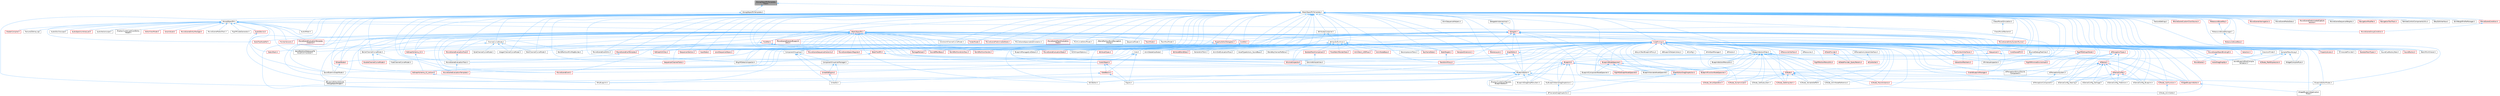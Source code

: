 digraph "StrongObjectPtrTemplatesFwd.h"
{
 // INTERACTIVE_SVG=YES
 // LATEX_PDF_SIZE
  bgcolor="transparent";
  edge [fontname=Helvetica,fontsize=10,labelfontname=Helvetica,labelfontsize=10];
  node [fontname=Helvetica,fontsize=10,shape=box,height=0.2,width=0.4];
  Node1 [id="Node000001",label="StrongObjectPtrTemplates\lFwd.h",height=0.2,width=0.4,color="gray40", fillcolor="grey60", style="filled", fontcolor="black",tooltip=" "];
  Node1 -> Node2 [id="edge1_Node000001_Node000002",dir="back",color="steelblue1",style="solid",tooltip=" "];
  Node2 [id="Node000002",label="StrongObjectPtrTemplates.h",height=0.2,width=0.4,color="grey40", fillcolor="white", style="filled",URL="$dd/dda/StrongObjectPtrTemplates_8h.html",tooltip=" "];
  Node2 -> Node3 [id="edge2_Node000002_Node000003",dir="back",color="steelblue1",style="solid",tooltip=" "];
  Node3 [id="Node000003",label="StrongObjectPtr.h",height=0.2,width=0.4,color="grey40", fillcolor="white", style="filled",URL="$d4/db9/StrongObjectPtr_8h.html",tooltip=" "];
  Node3 -> Node4 [id="edge3_Node000003_Node000004",dir="back",color="steelblue1",style="solid",tooltip=" "];
  Node4 [id="Node000004",label="AudioDevice.h",height=0.2,width=0.4,color="red", fillcolor="#FFF0F0", style="filled",URL="$d7/ddb/AudioDevice_8h.html",tooltip=" "];
  Node4 -> Node7 [id="edge4_Node000004_Node000007",dir="back",color="steelblue1",style="solid",tooltip=" "];
  Node7 [id="Node000007",label="SoundSubmixGraphNode.h",height=0.2,width=0.4,color="grey40", fillcolor="white", style="filled",URL="$d5/d09/SoundSubmixGraphNode_8h.html",tooltip=" "];
  Node3 -> Node8 [id="edge5_Node000003_Node000008",dir="back",color="steelblue1",style="solid",tooltip=" "];
  Node8 [id="Node000008",label="AudioMeter.h",height=0.2,width=0.4,color="grey40", fillcolor="white", style="filled",URL="$de/db0/AudioMeter_8h.html",tooltip=" "];
  Node3 -> Node9 [id="edge6_Node000003_Node000009",dir="back",color="steelblue1",style="solid",tooltip=" "];
  Node9 [id="Node000009",label="AudioOscilloscope.h",height=0.2,width=0.4,color="grey40", fillcolor="white", style="filled",URL="$d5/d81/AudioOscilloscope_8h.html",tooltip=" "];
  Node3 -> Node10 [id="edge7_Node000003_Node000010",dir="back",color="steelblue1",style="solid",tooltip=" "];
  Node10 [id="Node000010",label="AudioSpectrumAnalyzer.h",height=0.2,width=0.4,color="red", fillcolor="#FFF0F0", style="filled",URL="$de/dae/AudioSpectrumAnalyzer_8h.html",tooltip=" "];
  Node3 -> Node12 [id="edge8_Node000003_Node000012",dir="back",color="steelblue1",style="solid",tooltip=" "];
  Node12 [id="Node000012",label="AudioVectorscope.h",height=0.2,width=0.4,color="grey40", fillcolor="white", style="filled",URL="$d8/d00/AudioVectorscope_8h.html",tooltip=" "];
  Node3 -> Node13 [id="edge9_Node000003_Node000013",dir="back",color="steelblue1",style="solid",tooltip=" "];
  Node13 [id="Node000013",label="DisplayClusterLightCardEditor\lHelper.h",height=0.2,width=0.4,color="grey40", fillcolor="white", style="filled",URL="$d5/d0b/DisplayClusterLightCardEditorHelper_8h.html",tooltip=" "];
  Node3 -> Node14 [id="edge10_Node000003_Node000014",dir="back",color="steelblue1",style="solid",tooltip=" "];
  Node14 [id="Node000014",label="EditorViewModel.h",height=0.2,width=0.4,color="red", fillcolor="#FFF0F0", style="filled",URL="$da/d6b/EditorViewModel_8h.html",tooltip=" "];
  Node3 -> Node26 [id="edge11_Node000003_Node000026",dir="back",color="steelblue1",style="solid",tooltip=" "];
  Node26 [id="Node000026",label="GroomAsset.h",height=0.2,width=0.4,color="red", fillcolor="#FFF0F0", style="filled",URL="$d8/df1/GroomAsset_8h.html",tooltip=" "];
  Node3 -> Node33 [id="edge12_Node000003_Node000033",dir="back",color="steelblue1",style="solid",tooltip=" "];
  Node33 [id="Node000033",label="MovieSceneEntityManager.h",height=0.2,width=0.4,color="red", fillcolor="#FFF0F0", style="filled",URL="$d5/d5b/MovieSceneEntityManager_8h.html",tooltip=" "];
  Node3 -> Node225 [id="edge13_Node000003_Node000225",dir="back",color="steelblue1",style="solid",tooltip=" "];
  Node225 [id="Node000225",label="MovieSceneEvaluationTemplate\lInstance.h",height=0.2,width=0.4,color="red", fillcolor="#FFF0F0", style="filled",URL="$dc/d63/MovieSceneEvaluationTemplateInstance_8h.html",tooltip=" "];
  Node3 -> Node290 [id="edge14_Node000003_Node000290",dir="back",color="steelblue1",style="solid",tooltip=" "];
  Node290 [id="Node000290",label="MovieSceneMediaTrack.h",height=0.2,width=0.4,color="grey40", fillcolor="white", style="filled",URL="$da/d47/MovieSceneMediaTrack_8h.html",tooltip=" "];
  Node3 -> Node291 [id="edge15_Node000003_Node000291",dir="back",color="steelblue1",style="solid",tooltip=" "];
  Node291 [id="Node000291",label="PointerVariants.h",height=0.2,width=0.4,color="red", fillcolor="#FFF0F0", style="filled",URL="$d8/d7c/PointerVariants_8h.html",tooltip=" "];
  Node3 -> Node303 [id="edge16_Node000003_Node000303",dir="back",color="steelblue1",style="solid",tooltip=" "];
  Node303 [id="Node000303",label="RigVMCodeGenerator.h",height=0.2,width=0.4,color="grey40", fillcolor="white", style="filled",URL="$d4/d2b/RigVMCodeGenerator_8h.html",tooltip=" "];
  Node3 -> Node304 [id="edge17_Node000003_Node000304",dir="back",color="steelblue1",style="solid",tooltip=" "];
  Node304 [id="Node000304",label="RigVMMinimalEnvironment.h",height=0.2,width=0.4,color="red", fillcolor="#FFF0F0", style="filled",URL="$d4/d4a/RigVMMinimalEnvironment_8h.html",tooltip=" "];
  Node3 -> Node307 [id="edge18_Node000003_Node000307",dir="back",color="steelblue1",style="solid",tooltip=" "];
  Node307 [id="Node000307",label="ShaderCompiler.h",height=0.2,width=0.4,color="red", fillcolor="#FFF0F0", style="filled",URL="$d4/de9/ShaderCompiler_8h.html",tooltip=" "];
  Node3 -> Node310 [id="edge19_Node000003_Node000310",dir="back",color="steelblue1",style="solid",tooltip=" "];
  Node310 [id="Node000310",label="StateTreeNodeRef.h",height=0.2,width=0.4,color="red", fillcolor="#FFF0F0", style="filled",URL="$de/dc3/StateTreeNodeRef_8h.html",tooltip=" "];
  Node3 -> Node314 [id="edge20_Node000003_Node000314",dir="back",color="steelblue1",style="solid",tooltip=" "];
  Node314 [id="Node000314",label="StaticMesh.h",height=0.2,width=0.4,color="red", fillcolor="#FFF0F0", style="filled",URL="$dc/d8f/StaticMesh_8h.html",tooltip=" "];
  Node3 -> Node577 [id="edge21_Node000003_Node000577",dir="back",color="steelblue1",style="solid",tooltip=" "];
  Node577 [id="Node000577",label="Texture2DArray.cpp",height=0.2,width=0.4,color="grey40", fillcolor="white", style="filled",URL="$d7/d13/Texture2DArray_8cpp.html",tooltip=" "];
  Node3 -> Node578 [id="edge22_Node000003_Node000578",dir="back",color="steelblue1",style="solid",tooltip=" "];
  Node578 [id="Node000578",label="WeakObjectPtr.h",height=0.2,width=0.4,color="red", fillcolor="#FFF0F0", style="filled",URL="$d6/d96/WeakObjectPtr_8h.html",tooltip=" "];
  Node578 -> Node589 [id="edge23_Node000578_Node000589",dir="back",color="steelblue1",style="solid",tooltip=" "];
  Node589 [id="Node000589",label="AttributeTypes.h",height=0.2,width=0.4,color="red", fillcolor="#FFF0F0", style="filled",URL="$db/d70/AttributeTypes_8h.html",tooltip=" "];
  Node578 -> Node502 [id="edge24_Node000578_Node000502",dir="back",color="steelblue1",style="solid",tooltip=" "];
  Node502 [id="Node000502",label="BPVariableDragDropAction.h",height=0.2,width=0.4,color="grey40", fillcolor="white", style="filled",URL="$dd/d23/BPVariableDragDropAction_8h.html",tooltip=" "];
  Node578 -> Node955 [id="edge25_Node000578_Node000955",dir="back",color="steelblue1",style="solid",tooltip=" "];
  Node955 [id="Node000955",label="BezierChannelCurveModel.h",height=0.2,width=0.4,color="grey40", fillcolor="white", style="filled",URL="$d3/d63/BezierChannelCurveModel_8h.html",tooltip=" "];
  Node955 -> Node956 [id="edge26_Node000955_Node000956",dir="back",color="steelblue1",style="solid",tooltip=" "];
  Node956 [id="Node000956",label="DoubleChannelCurveModel.h",height=0.2,width=0.4,color="red", fillcolor="#FFF0F0", style="filled",URL="$d1/d5b/DoubleChannelCurveModel_8h.html",tooltip=" "];
  Node955 -> Node958 [id="edge27_Node000955_Node000958",dir="back",color="steelblue1",style="solid",tooltip=" "];
  Node958 [id="Node000958",label="FloatChannelCurveModel.h",height=0.2,width=0.4,color="grey40", fillcolor="white", style="filled",URL="$d0/d27/FloatChannelCurveModel_8h.html",tooltip=" "];
  Node578 -> Node959 [id="edge28_Node000578_Node000959",dir="back",color="steelblue1",style="solid",tooltip=" "];
  Node959 [id="Node000959",label="BlueprintActionFilter.h",height=0.2,width=0.4,color="grey40", fillcolor="white", style="filled",URL="$d5/d2a/BlueprintActionFilter_8h.html",tooltip=" "];
  Node959 -> Node960 [id="edge29_Node000959_Node000960",dir="back",color="steelblue1",style="solid",tooltip=" "];
  Node960 [id="Node000960",label="BlueprintActionMenuUtils.h",height=0.2,width=0.4,color="grey40", fillcolor="white", style="filled",URL="$d3/dad/BlueprintActionMenuUtils_8h.html",tooltip=" "];
  Node959 -> Node961 [id="edge30_Node000959_Node000961",dir="back",color="steelblue1",style="solid",tooltip=" "];
  Node961 [id="Node000961",label="BlueprintComponentNodeSpawner.h",height=0.2,width=0.4,color="grey40", fillcolor="white", style="filled",URL="$d2/d98/BlueprintComponentNodeSpawner_8h.html",tooltip=" "];
  Node959 -> Node503 [id="edge31_Node000959_Node000503",dir="back",color="steelblue1",style="solid",tooltip=" "];
  Node503 [id="Node000503",label="BlueprintDragDropMenuItem.h",height=0.2,width=0.4,color="grey40", fillcolor="white", style="filled",URL="$dc/deb/BlueprintDragDropMenuItem_8h.html",tooltip=" "];
  Node959 -> Node962 [id="edge32_Node000959_Node000962",dir="back",color="steelblue1",style="solid",tooltip=" "];
  Node962 [id="Node000962",label="BlueprintFunctionNodeSpawner.h",height=0.2,width=0.4,color="red", fillcolor="#FFF0F0", style="filled",URL="$d0/d59/BlueprintFunctionNodeSpawner_8h.html",tooltip=" "];
  Node959 -> Node964 [id="edge33_Node000959_Node000964",dir="back",color="steelblue1",style="solid",tooltip=" "];
  Node964 [id="Node000964",label="BlueprintNodeSpawner.h",height=0.2,width=0.4,color="red", fillcolor="#FFF0F0", style="filled",URL="$d1/de9/BlueprintNodeSpawner_8h.html",tooltip=" "];
  Node964 -> Node961 [id="edge34_Node000964_Node000961",dir="back",color="steelblue1",style="solid",tooltip=" "];
  Node964 -> Node962 [id="edge35_Node000964_Node000962",dir="back",color="steelblue1",style="solid",tooltip=" "];
  Node964 -> Node972 [id="edge36_Node000964_Node000972",dir="back",color="steelblue1",style="solid",tooltip=" "];
  Node972 [id="Node000972",label="BlueprintVariableNodeSpawner.h",height=0.2,width=0.4,color="grey40", fillcolor="white", style="filled",URL="$db/dba/BlueprintVariableNodeSpawner_8h.html",tooltip=" "];
  Node964 -> Node974 [id="edge37_Node000964_Node000974",dir="back",color="steelblue1",style="solid",tooltip=" "];
  Node974 [id="Node000974",label="RigVMEdGraphNodeSpawner.h",height=0.2,width=0.4,color="red", fillcolor="#FFF0F0", style="filled",URL="$d4/d8b/RigVMEdGraphNodeSpawner_8h.html",tooltip=" "];
  Node959 -> Node972 [id="edge38_Node000959_Node000972",dir="back",color="steelblue1",style="solid",tooltip=" "];
  Node959 -> Node981 [id="edge39_Node000959_Node000981",dir="back",color="steelblue1",style="solid",tooltip=" "];
  Node981 [id="Node000981",label="K2Node.h",height=0.2,width=0.4,color="red", fillcolor="#FFF0F0", style="filled",URL="$d5/d94/K2Node_8h.html",tooltip=" "];
  Node981 -> Node419 [id="edge40_Node000981_Node000419",dir="back",color="steelblue1",style="solid",tooltip=" "];
  Node419 [id="Node000419",label="K2Node_AnimNodeReference.h",height=0.2,width=0.4,color="grey40", fillcolor="white", style="filled",URL="$d2/d81/K2Node__AnimNodeReference_8h.html",tooltip=" "];
  Node981 -> Node996 [id="edge41_Node000981_Node000996",dir="back",color="steelblue1",style="solid",tooltip=" "];
  Node996 [id="Node000996",label="K2Node_CallFunction.h",height=0.2,width=0.4,color="red", fillcolor="#FFF0F0", style="filled",URL="$d5/d5f/K2Node__CallFunction_8h.html",tooltip=" "];
  Node996 -> Node999 [id="edge42_Node000996_Node000999",dir="back",color="steelblue1",style="solid",tooltip=" "];
  Node999 [id="Node000999",label="K2Node_AnimGetter.h",height=0.2,width=0.4,color="grey40", fillcolor="white", style="filled",URL="$dc/d9a/K2Node__AnimGetter_8h.html",tooltip=" "];
  Node981 -> Node1026 [id="edge43_Node000981_Node001026",dir="back",color="steelblue1",style="solid",tooltip=" "];
  Node1026 [id="Node001026",label="K2Node_DynamicCast.h",height=0.2,width=0.4,color="red", fillcolor="#FFF0F0", style="filled",URL="$dc/d1c/K2Node__DynamicCast_8h.html",tooltip=" "];
  Node981 -> Node1057 [id="edge44_Node000981_Node001057",dir="back",color="steelblue1",style="solid",tooltip=" "];
  Node1057 [id="Node001057",label="K2Node_GetArrayItem.h",height=0.2,width=0.4,color="red", fillcolor="#FFF0F0", style="filled",URL="$df/db6/K2Node__GetArrayItem_8h.html",tooltip=" "];
  Node981 -> Node1064 [id="edge45_Node000981_Node001064",dir="back",color="steelblue1",style="solid",tooltip=" "];
  Node1064 [id="Node001064",label="K2Node_GetSubsystem.h",height=0.2,width=0.4,color="grey40", fillcolor="white", style="filled",URL="$d6/d44/K2Node__GetSubsystem_8h.html",tooltip=" "];
  Node981 -> Node1048 [id="edge46_Node000981_Node001048",dir="back",color="steelblue1",style="solid",tooltip=" "];
  Node1048 [id="Node001048",label="K2Node_MacroInstance.h",height=0.2,width=0.4,color="red", fillcolor="#FFF0F0", style="filled",URL="$d1/d45/K2Node__MacroInstance_8h.html",tooltip=" "];
  Node981 -> Node1088 [id="edge47_Node000981_Node001088",dir="back",color="steelblue1",style="solid",tooltip=" "];
  Node1088 [id="Node001088",label="K2Node_StructOperation.h",height=0.2,width=0.4,color="red", fillcolor="#FFF0F0", style="filled",URL="$d1/d1c/K2Node__StructOperation_8h.html",tooltip=" "];
  Node981 -> Node1102 [id="edge48_Node000981_Node001102",dir="back",color="steelblue1",style="solid",tooltip=" "];
  Node1102 [id="Node001102",label="K2Node_VariableSetRef.h",height=0.2,width=0.4,color="grey40", fillcolor="white", style="filled",URL="$dc/de5/K2Node__VariableSetRef_8h.html",tooltip=" "];
  Node959 -> Node999 [id="edge49_Node000959_Node000999",dir="back",color="steelblue1",style="solid",tooltip=" "];
  Node959 -> Node419 [id="edge50_Node000959_Node000419",dir="back",color="steelblue1",style="solid",tooltip=" "];
  Node959 -> Node996 [id="edge51_Node000959_Node000996",dir="back",color="steelblue1",style="solid",tooltip=" "];
  Node959 -> Node1026 [id="edge52_Node000959_Node001026",dir="back",color="steelblue1",style="solid",tooltip=" "];
  Node959 -> Node1057 [id="edge53_Node000959_Node001057",dir="back",color="steelblue1",style="solid",tooltip=" "];
  Node959 -> Node1064 [id="edge54_Node000959_Node001064",dir="back",color="steelblue1",style="solid",tooltip=" "];
  Node959 -> Node1048 [id="edge55_Node000959_Node001048",dir="back",color="steelblue1",style="solid",tooltip=" "];
  Node959 -> Node1088 [id="edge56_Node000959_Node001088",dir="back",color="steelblue1",style="solid",tooltip=" "];
  Node959 -> Node1102 [id="edge57_Node000959_Node001102",dir="back",color="steelblue1",style="solid",tooltip=" "];
  Node959 -> Node1103 [id="edge58_Node000959_Node001103",dir="back",color="steelblue1",style="solid",tooltip=" "];
  Node1103 [id="Node001103",label="RigVMActionMenuUtils.h",height=0.2,width=0.4,color="red", fillcolor="#FFF0F0", style="filled",URL="$dd/d72/RigVMActionMenuUtils_8h.html",tooltip=" "];
  Node959 -> Node974 [id="edge59_Node000959_Node000974",dir="back",color="steelblue1",style="solid",tooltip=" "];
  Node578 -> Node501 [id="edge60_Node000578_Node000501",dir="back",color="steelblue1",style="solid",tooltip=" "];
  Node501 [id="Node000501",label="BlueprintEditor.h",height=0.2,width=0.4,color="grey40", fillcolor="white", style="filled",URL="$df/d7d/BlueprintEditor_8h.html",tooltip=" "];
  Node501 -> Node502 [id="edge61_Node000501_Node000502",dir="back",color="steelblue1",style="solid",tooltip=" "];
  Node501 -> Node503 [id="edge62_Node000501_Node000503",dir="back",color="steelblue1",style="solid",tooltip=" "];
  Node501 -> Node504 [id="edge63_Node000501_Node000504",dir="back",color="steelblue1",style="solid",tooltip=" "];
  Node504 [id="Node000504",label="BlueprintEditorModes.h",height=0.2,width=0.4,color="grey40", fillcolor="white", style="filled",URL="$d9/d70/BlueprintEditorModes_8h.html",tooltip=" "];
  Node504 -> Node505 [id="edge64_Node000504_Node000505",dir="back",color="steelblue1",style="solid",tooltip=" "];
  Node505 [id="Node000505",label="WidgetBlueprintApplication\lMode.h",height=0.2,width=0.4,color="grey40", fillcolor="white", style="filled",URL="$d3/d40/WidgetBlueprintApplicationMode_8h.html",tooltip=" "];
  Node501 -> Node506 [id="edge65_Node000501_Node000506",dir="back",color="steelblue1",style="solid",tooltip=" "];
  Node506 [id="Node000506",label="IDisplayClusterConfigurator\lBlueprintEditor.h",height=0.2,width=0.4,color="grey40", fillcolor="white", style="filled",URL="$dd/d4b/IDisplayClusterConfiguratorBlueprintEditor_8h.html",tooltip=" "];
  Node501 -> Node507 [id="edge66_Node000501_Node000507",dir="back",color="steelblue1",style="solid",tooltip=" "];
  Node507 [id="Node000507",label="MyBlueprintItemDragDropAction.h",height=0.2,width=0.4,color="grey40", fillcolor="white", style="filled",URL="$da/d11/MyBlueprintItemDragDropAction_8h.html",tooltip=" "];
  Node507 -> Node502 [id="edge67_Node000507_Node000502",dir="back",color="steelblue1",style="solid",tooltip=" "];
  Node501 -> Node508 [id="edge68_Node000501_Node000508",dir="back",color="steelblue1",style="solid",tooltip=" "];
  Node508 [id="Node000508",label="SBlueprintEditorSelected\lDebugObjectWidget.h",height=0.2,width=0.4,color="grey40", fillcolor="white", style="filled",URL="$de/d6c/SBlueprintEditorSelectedDebugObjectWidget_8h.html",tooltip=" "];
  Node501 -> Node509 [id="edge69_Node000501_Node000509",dir="back",color="steelblue1",style="solid",tooltip=" "];
  Node509 [id="Node000509",label="SMyBlueprint.h",height=0.2,width=0.4,color="grey40", fillcolor="white", style="filled",URL="$d3/d34/SMyBlueprint_8h.html",tooltip=" "];
  Node501 -> Node510 [id="edge70_Node000501_Node000510",dir="back",color="steelblue1",style="solid",tooltip=" "];
  Node510 [id="Node000510",label="SSCSEditor.h",height=0.2,width=0.4,color="grey40", fillcolor="white", style="filled",URL="$d0/d2e/SSCSEditor_8h.html",tooltip=" "];
  Node501 -> Node511 [id="edge71_Node000501_Node000511",dir="back",color="steelblue1",style="solid",tooltip=" "];
  Node511 [id="Node000511",label="WidgetBlueprintEditor.h",height=0.2,width=0.4,color="red", fillcolor="#FFF0F0", style="filled",URL="$d6/d04/WidgetBlueprintEditor_8h.html",tooltip=" "];
  Node511 -> Node505 [id="edge72_Node000511_Node000505",dir="back",color="steelblue1",style="solid",tooltip=" "];
  Node578 -> Node1117 [id="edge73_Node000578_Node001117",dir="back",color="steelblue1",style="solid",tooltip=" "];
  Node1117 [id="Node001117",label="BlueprintManagedListDetails.h",height=0.2,width=0.4,color="grey40", fillcolor="white", style="filled",URL="$da/d22/BlueprintManagedListDetails_8h.html",tooltip=" "];
  Node578 -> Node1195 [id="edge74_Node000578_Node001195",dir="back",color="steelblue1",style="solid",tooltip=" "];
  Node1195 [id="Node001195",label="BoolChannelCurveModel.h",height=0.2,width=0.4,color="grey40", fillcolor="white", style="filled",URL="$d0/d51/BoolChannelCurveModel_8h.html",tooltip=" "];
  Node578 -> Node1226 [id="edge75_Node000578_Node001226",dir="back",color="steelblue1",style="solid",tooltip=" "];
  Node1226 [id="Node001226",label="ChannelCurveModel.h",height=0.2,width=0.4,color="grey40", fillcolor="white", style="filled",URL="$de/dfa/ChannelCurveModel_8h.html",tooltip=" "];
  Node1226 -> Node955 [id="edge76_Node001226_Node000955",dir="back",color="steelblue1",style="solid",tooltip=" "];
  Node1226 -> Node1195 [id="edge77_Node001226_Node001195",dir="back",color="steelblue1",style="solid",tooltip=" "];
  Node1226 -> Node1227 [id="edge78_Node001226_Node001227",dir="back",color="steelblue1",style="solid",tooltip=" "];
  Node1227 [id="Node001227",label="ByteChannelCurveModel.h",height=0.2,width=0.4,color="grey40", fillcolor="white", style="filled",URL="$d8/d3d/ByteChannelCurveModel_8h.html",tooltip=" "];
  Node1226 -> Node1228 [id="edge79_Node001226_Node001228",dir="back",color="steelblue1",style="solid",tooltip=" "];
  Node1228 [id="Node001228",label="IntegerChannelCurveModel.h",height=0.2,width=0.4,color="grey40", fillcolor="white", style="filled",URL="$df/d26/IntegerChannelCurveModel_8h.html",tooltip=" "];
  Node578 -> Node1232 [id="edge80_Node000578_Node001232",dir="back",color="steelblue1",style="solid",tooltip=" "];
  Node1232 [id="Node001232",label="ComponentVisualizer.h",height=0.2,width=0.4,color="grey40", fillcolor="white", style="filled",URL="$d3/d9b/ComponentVisualizer_8h.html",tooltip=" "];
  Node1232 -> Node1233 [id="edge81_Node001232_Node001233",dir="back",color="steelblue1",style="solid",tooltip=" "];
  Node1233 [id="Node001233",label="ComponentVisualizerManager.h",height=0.2,width=0.4,color="grey40", fillcolor="white", style="filled",URL="$d5/d81/ComponentVisualizerManager_8h.html",tooltip=" "];
  Node1233 -> Node434 [id="edge82_Node001233_Node000434",dir="back",color="steelblue1",style="solid",tooltip=" "];
  Node434 [id="Node000434",label="UnrealEd.h",height=0.2,width=0.4,color="grey40", fillcolor="white", style="filled",URL="$d2/d5f/UnrealEd_8h.html",tooltip=" "];
  Node1233 -> Node821 [id="edge83_Node001233_Node000821",dir="back",color="steelblue1",style="solid",tooltip=" "];
  Node821 [id="Node000821",label="UnrealEdEngine.h",height=0.2,width=0.4,color="red", fillcolor="#FFF0F0", style="filled",URL="$d2/d51/UnrealEdEngine_8h.html",tooltip=" "];
  Node821 -> Node434 [id="edge84_Node000821_Node000434",dir="back",color="steelblue1",style="solid",tooltip=" "];
  Node1232 -> Node434 [id="edge85_Node001232_Node000434",dir="back",color="steelblue1",style="solid",tooltip=" "];
  Node1232 -> Node821 [id="edge86_Node001232_Node000821",dir="back",color="steelblue1",style="solid",tooltip=" "];
  Node578 -> Node1234 [id="edge87_Node000578_Node001234",dir="back",color="steelblue1",style="solid",tooltip=" "];
  Node1234 [id="Node001234",label="ConstraintChannelCurveModel.h",height=0.2,width=0.4,color="grey40", fillcolor="white", style="filled",URL="$d9/d5f/ConstraintChannelCurveModel_8h.html",tooltip=" "];
  Node578 -> Node1279 [id="edge88_Node000578_Node001279",dir="back",color="steelblue1",style="solid",tooltip=" "];
  Node1279 [id="Node001279",label="CoreNet.h",height=0.2,width=0.4,color="red", fillcolor="#FFF0F0", style="filled",URL="$da/d1a/CoreNet_8h.html",tooltip=" "];
  Node1279 -> Node1676 [id="edge89_Node001279_Node001676",dir="back",color="steelblue1",style="solid",tooltip=" "];
  Node1676 [id="Node001676",label="CoreUObject.h",height=0.2,width=0.4,color="red", fillcolor="#FFF0F0", style="filled",URL="$d0/ded/CoreUObject_8h.html",tooltip=" "];
  Node1676 -> Node548 [id="edge90_Node001676_Node000548",dir="back",color="steelblue1",style="solid",tooltip=" "];
  Node548 [id="Node000548",label="Engine.h",height=0.2,width=0.4,color="grey40", fillcolor="white", style="filled",URL="$d1/d34/Public_2Engine_8h.html",tooltip=" "];
  Node1676 -> Node1677 [id="edge91_Node001676_Node001677",dir="back",color="steelblue1",style="solid",tooltip=" "];
  Node1677 [id="Node001677",label="SlateBasics.h",height=0.2,width=0.4,color="red", fillcolor="#FFF0F0", style="filled",URL="$da/d2f/SlateBasics_8h.html",tooltip=" "];
  Node1677 -> Node548 [id="edge92_Node001677_Node000548",dir="back",color="steelblue1",style="solid",tooltip=" "];
  Node1677 -> Node434 [id="edge93_Node001677_Node000434",dir="back",color="steelblue1",style="solid",tooltip=" "];
  Node578 -> Node1676 [id="edge94_Node000578_Node001676",dir="back",color="steelblue1",style="solid",tooltip=" "];
  Node578 -> Node2293 [id="edge95_Node000578_Node002293",dir="back",color="steelblue1",style="solid",tooltip=" "];
  Node2293 [id="Node002293",label="EdGraphSchema_K2.h",height=0.2,width=0.4,color="red", fillcolor="#FFF0F0", style="filled",URL="$d0/dcf/EdGraphSchema__K2_8h.html",tooltip=" "];
  Node2293 -> Node2272 [id="edge96_Node002293_Node002272",dir="back",color="steelblue1",style="solid",tooltip=" "];
  Node2272 [id="Node002272",label="EdGraphSchema_K2_Actions.h",height=0.2,width=0.4,color="red", fillcolor="#FFF0F0", style="filled",URL="$d8/d9c/EdGraphSchema__K2__Actions_8h.html",tooltip=" "];
  Node2272 -> Node509 [id="edge97_Node002272_Node000509",dir="back",color="steelblue1",style="solid",tooltip=" "];
  Node578 -> Node2272 [id="edge98_Node000578_Node002272",dir="back",color="steelblue1",style="solid",tooltip=" "];
  Node578 -> Node2337 [id="edge99_Node000578_Node002337",dir="back",color="steelblue1",style="solid",tooltip=" "];
  Node2337 [id="Node002337",label="EdGraphUtilities.h",height=0.2,width=0.4,color="red", fillcolor="#FFF0F0", style="filled",URL="$da/db8/EdGraphUtilities_8h.html",tooltip=" "];
  Node578 -> Node5114 [id="edge100_Node000578_Node005114",dir="back",color="steelblue1",style="solid",tooltip=" "];
  Node5114 [id="Node005114",label="FieldPath.h",height=0.2,width=0.4,color="red", fillcolor="#FFF0F0", style="filled",URL="$d7/d6c/FieldPath_8h.html",tooltip=" "];
  Node5114 -> Node2282 [id="edge101_Node005114_Node002282",dir="back",color="steelblue1",style="solid",tooltip=" "];
  Node2282 [id="Node002282",label="MovieSceneEvent.h",height=0.2,width=0.4,color="red", fillcolor="#FFF0F0", style="filled",URL="$dc/d97/MovieSceneEvent_8h.html",tooltip=" "];
  Node5114 -> Node5121 [id="edge102_Node005114_Node005121",dir="back",color="steelblue1",style="solid",tooltip=" "];
  Node5121 [id="Node005121",label="WeakFieldPtr.h",height=0.2,width=0.4,color="red", fillcolor="#FFF0F0", style="filled",URL="$da/df4/WeakFieldPtr_8h.html",tooltip=" "];
  Node5121 -> Node3814 [id="edge103_Node005121_Node003814",dir="back",color="steelblue1",style="solid",tooltip=" "];
  Node3814 [id="Node003814",label="SKismetInspector.h",height=0.2,width=0.4,color="red", fillcolor="#FFF0F0", style="filled",URL="$db/dd1/SKismetInspector_8h.html",tooltip=" "];
  Node3814 -> Node501 [id="edge104_Node003814_Node000501",dir="back",color="steelblue1",style="solid",tooltip=" "];
  Node5121 -> Node2064 [id="edge105_Node005121_Node002064",dir="back",color="steelblue1",style="solid",tooltip=" "];
  Node2064 [id="Node002064",label="SRigVMDetailsInspector.h",height=0.2,width=0.4,color="grey40", fillcolor="white", style="filled",URL="$df/dfb/SRigVMDetailsInspector_8h.html",tooltip=" "];
  Node578 -> Node2273 [id="edge106_Node000578_Node002273",dir="back",color="steelblue1",style="solid",tooltip=" "];
  Node2273 [id="Node002273",label="FindInBlueprintManager.h",height=0.2,width=0.4,color="red", fillcolor="#FFF0F0", style="filled",URL="$db/d3b/FindInBlueprintManager_8h.html",tooltip=" "];
  Node578 -> Node3898 [id="edge107_Node000578_Node003898",dir="back",color="steelblue1",style="solid",tooltip=" "];
  Node3898 [id="Node003898",label="FolderModel.h",height=0.2,width=0.4,color="red", fillcolor="#FFF0F0", style="filled",URL="$d4/d1d/FolderModel_8h.html",tooltip=" "];
  Node578 -> Node3716 [id="edge108_Node000578_Node003716",dir="back",color="steelblue1",style="solid",tooltip=" "];
  Node3716 [id="Node003716",label="ISequencerSection.h",height=0.2,width=0.4,color="red", fillcolor="#FFF0F0", style="filled",URL="$d7/d4b/ISequencerSection_8h.html",tooltip=" "];
  Node578 -> Node4561 [id="edge109_Node000578_Node004561",dir="back",color="steelblue1",style="solid",tooltip=" "];
  Node4561 [id="Node004561",label="InputState.h",height=0.2,width=0.4,color="red", fillcolor="#FFF0F0", style="filled",URL="$d7/dfa/InputState_8h.html",tooltip=" "];
  Node578 -> Node1228 [id="edge110_Node000578_Node001228",dir="back",color="steelblue1",style="solid",tooltip=" "];
  Node578 -> Node2970 [id="edge111_Node000578_Node002970",dir="back",color="steelblue1",style="solid",tooltip=" "];
  Node2970 [id="Node002970",label="LevelSequenceObject.h",height=0.2,width=0.4,color="red", fillcolor="#FFF0F0", style="filled",URL="$de/d7c/LevelSequenceObject_8h.html",tooltip=" "];
  Node578 -> Node2350 [id="edge112_Node000578_Node002350",dir="back",color="steelblue1",style="solid",tooltip=" "];
  Node2350 [id="Node002350",label="MovieSceneDirectorBlueprint\lUtils.h",height=0.2,width=0.4,color="red", fillcolor="#FFF0F0", style="filled",URL="$d3/d44/MovieSceneDirectorBlueprintUtils_8h.html",tooltip=" "];
  Node2350 -> Node2355 [id="edge113_Node002350_Node002355",dir="back",color="steelblue1",style="solid",tooltip=" "];
  Node2355 [id="Node002355",label="MovieSceneEventUtils.h",height=0.2,width=0.4,color="grey40", fillcolor="white", style="filled",URL="$da/d87/MovieSceneEventUtils_8h.html",tooltip=" "];
  Node578 -> Node128 [id="edge114_Node000578_Node000128",dir="back",color="steelblue1",style="solid",tooltip=" "];
  Node128 [id="Node000128",label="MovieSceneEvalTemplate.h",height=0.2,width=0.4,color="red", fillcolor="#FFF0F0", style="filled",URL="$d2/d6c/MovieSceneEvalTemplate_8h.html",tooltip=" "];
  Node128 -> Node136 [id="edge115_Node000128_Node000136",dir="back",color="steelblue1",style="solid",tooltip=" "];
  Node136 [id="Node000136",label="MovieSceneEvaluationTrack.h",height=0.2,width=0.4,color="grey40", fillcolor="white", style="filled",URL="$d1/de1/MovieSceneEvaluationTrack_8h.html",tooltip=" "];
  Node136 -> Node137 [id="edge116_Node000136_Node000137",dir="back",color="steelblue1",style="solid",tooltip=" "];
  Node137 [id="Node000137",label="MovieSceneEvaluationTemplate.h",height=0.2,width=0.4,color="red", fillcolor="#FFF0F0", style="filled",URL="$d9/d34/MovieSceneEvaluationTemplate_8h.html",tooltip=" "];
  Node578 -> Node4717 [id="edge117_Node000578_Node004717",dir="back",color="steelblue1",style="solid",tooltip=" "];
  Node4717 [id="Node004717",label="MovieSceneEvaluationField.h",height=0.2,width=0.4,color="red", fillcolor="#FFF0F0", style="filled",URL="$d6/d5d/MovieSceneEvaluationField_8h.html",tooltip=" "];
  Node4717 -> Node136 [id="edge118_Node004717_Node000136",dir="back",color="steelblue1",style="solid",tooltip=" "];
  Node578 -> Node3605 [id="edge119_Node000578_Node003605",dir="back",color="steelblue1",style="solid",tooltip=" "];
  Node3605 [id="Node003605",label="MovieSceneEvaluationState.h",height=0.2,width=0.4,color="red", fillcolor="#FFF0F0", style="filled",URL="$d4/d20/MovieSceneEvaluationState_8h.html",tooltip=" "];
  Node578 -> Node137 [id="edge120_Node000578_Node000137",dir="back",color="steelblue1",style="solid",tooltip=" "];
  Node578 -> Node225 [id="edge121_Node000578_Node000225",dir="back",color="steelblue1",style="solid",tooltip=" "];
  Node578 -> Node136 [id="edge122_Node000578_Node000136",dir="back",color="steelblue1",style="solid",tooltip=" "];
  Node578 -> Node2282 [id="edge123_Node000578_Node002282",dir="back",color="steelblue1",style="solid",tooltip=" "];
  Node578 -> Node5135 [id="edge124_Node000578_Node005135",dir="back",color="steelblue1",style="solid",tooltip=" "];
  Node5135 [id="Node005135",label="MovieScenePreAnimatedState.h",height=0.2,width=0.4,color="red", fillcolor="#FFF0F0", style="filled",URL="$d7/d26/MovieScenePreAnimatedState_8h.html",tooltip=" "];
  Node578 -> Node4722 [id="edge125_Node000578_Node004722",dir="back",color="steelblue1",style="solid",tooltip=" "];
  Node4722 [id="Node004722",label="MovieSceneSequenceHierarchy.h",height=0.2,width=0.4,color="red", fillcolor="#FFF0F0", style="filled",URL="$d0/dd7/MovieSceneSequenceHierarchy_8h.html",tooltip=" "];
  Node578 -> Node4733 [id="edge126_Node000578_Node004733",dir="back",color="steelblue1",style="solid",tooltip=" "];
  Node4733 [id="Node004733",label="MovieSceneSpawnRegister.h",height=0.2,width=0.4,color="red", fillcolor="#FFF0F0", style="filled",URL="$d4/da4/MovieSceneSpawnRegister_8h.html",tooltip=" "];
  Node578 -> Node3608 [id="edge127_Node000578_Node003608",dir="back",color="steelblue1",style="solid",tooltip=" "];
  Node3608 [id="Node003608",label="MovieSceneSpawnableAnnotation.h",height=0.2,width=0.4,color="grey40", fillcolor="white", style="filled",URL="$d4/db8/MovieSceneSpawnableAnnotation_8h.html",tooltip=" "];
  Node578 -> Node4723 [id="edge128_Node000578_Node004723",dir="back",color="steelblue1",style="solid",tooltip=" "];
  Node4723 [id="Node004723",label="MovieSceneTrackEvaluation\lField.h",height=0.2,width=0.4,color="red", fillcolor="#FFF0F0", style="filled",URL="$de/d20/MovieSceneTrackEvaluationField_8h.html",tooltip=" "];
  Node578 -> Node5150 [id="edge129_Node000578_Node005150",dir="back",color="steelblue1",style="solid",tooltip=" "];
  Node5150 [id="Node005150",label="PackageReload.h",height=0.2,width=0.4,color="red", fillcolor="#FFF0F0", style="filled",URL="$d9/d25/PackageReload_8h.html",tooltip=" "];
  Node578 -> Node291 [id="edge130_Node000578_Node000291",dir="back",color="steelblue1",style="solid",tooltip=" "];
  Node578 -> Node4301 [id="edge131_Node000578_Node004301",dir="back",color="steelblue1",style="solid",tooltip=" "];
  Node4301 [id="Node004301",label="PropertyEditorDelegates.h",height=0.2,width=0.4,color="red", fillcolor="#FFF0F0", style="filled",URL="$db/dfa/PropertyEditorDelegates_8h.html",tooltip=" "];
  Node4301 -> Node3814 [id="edge132_Node004301_Node003814",dir="back",color="steelblue1",style="solid",tooltip=" "];
  Node4301 -> Node2064 [id="edge133_Node004301_Node002064",dir="back",color="steelblue1",style="solid",tooltip=" "];
  Node578 -> Node3154 [id="edge134_Node000578_Node003154",dir="back",color="steelblue1",style="solid",tooltip=" "];
  Node3154 [id="Node003154",label="RichCurveEditorModel.h",height=0.2,width=0.4,color="grey40", fillcolor="white", style="filled",URL="$d9/d48/RichCurveEditorModel_8h.html",tooltip=" "];
  Node578 -> Node508 [id="edge135_Node000578_Node000508",dir="back",color="steelblue1",style="solid",tooltip=" "];
  Node578 -> Node3866 [id="edge136_Node000578_Node003866",dir="back",color="steelblue1",style="solid",tooltip=" "];
  Node3866 [id="Node003866",label="SCSVImportOptions.h",height=0.2,width=0.4,color="grey40", fillcolor="white", style="filled",URL="$d7/dfe/SCSVImportOptions_8h.html",tooltip=" "];
  Node578 -> Node1876 [id="edge137_Node000578_Node001876",dir="back",color="steelblue1",style="solid",tooltip=" "];
  Node1876 [id="Node001876",label="SGraphNode.h",height=0.2,width=0.4,color="red", fillcolor="#FFF0F0", style="filled",URL="$d2/d30/SGraphNode_8h.html",tooltip=" "];
  Node1876 -> Node7 [id="edge138_Node001876_Node000007",dir="back",color="steelblue1",style="solid",tooltip=" "];
  Node578 -> Node3814 [id="edge139_Node000578_Node003814",dir="back",color="steelblue1",style="solid",tooltip=" "];
  Node578 -> Node2342 [id="edge140_Node000578_Node002342",dir="back",color="steelblue1",style="solid",tooltip=" "];
  Node2342 [id="Node002342",label="SPinValueInspector.h",height=0.2,width=0.4,color="grey40", fillcolor="white", style="filled",URL="$d6/d85/SPinValueInspector_8h.html",tooltip=" "];
  Node578 -> Node2064 [id="edge141_Node000578_Node002064",dir="back",color="steelblue1",style="solid",tooltip=" "];
  Node578 -> Node510 [id="edge142_Node000578_Node000510",dir="back",color="steelblue1",style="solid",tooltip=" "];
  Node578 -> Node3968 [id="edge143_Node000578_Node003968",dir="back",color="steelblue1",style="solid",tooltip=" "];
  Node3968 [id="Node003968",label="SWorldPartitionBuildNavigation\lDialog.h",height=0.2,width=0.4,color="grey40", fillcolor="white", style="filled",URL="$d0/d61/SWorldPartitionBuildNavigationDialog_8h.html",tooltip=" "];
  Node578 -> Node3907 [id="edge144_Node000578_Node003907",dir="back",color="steelblue1",style="solid",tooltip=" "];
  Node3907 [id="Node003907",label="SequenceModel.h",height=0.2,width=0.4,color="grey40", fillcolor="white", style="filled",URL="$d4/d28/SequenceModel_8h.html",tooltip=" "];
  Node578 -> Node3256 [id="edge145_Node000578_Node003256",dir="back",color="steelblue1",style="solid",tooltip=" "];
  Node3256 [id="Node003256",label="SequencerChannelTraits.h",height=0.2,width=0.4,color="red", fillcolor="#FFF0F0", style="filled",URL="$d6/db9/SequencerChannelTraits_8h.html",tooltip=" "];
  Node578 -> Node5161 [id="edge146_Node000578_Node005161",dir="back",color="steelblue1",style="solid",tooltip=" "];
  Node5161 [id="Node005161",label="SoundEffectBase.h",height=0.2,width=0.4,color="red", fillcolor="#FFF0F0", style="filled",URL="$de/d9a/SoundEffectBase_8h.html",tooltip=" "];
  Node578 -> Node7 [id="edge147_Node000578_Node000007",dir="back",color="steelblue1",style="solid",tooltip=" "];
  Node578 -> Node2475 [id="edge148_Node000578_Node002475",dir="back",color="steelblue1",style="solid",tooltip=" "];
  Node2475 [id="Node002475",label="StateTargets.h",height=0.2,width=0.4,color="red", fillcolor="#FFF0F0", style="filled",URL="$de/d0d/StateTargets_8h.html",tooltip=" "];
  Node2475 -> Node2480 [id="edge149_Node002475_Node002480",dir="back",color="steelblue1",style="solid",tooltip=" "];
  Node2480 [id="Node002480",label="TransformProxy.h",height=0.2,width=0.4,color="red", fillcolor="#FFF0F0", style="filled",URL="$dc/d4e/TransformProxy_8h.html",tooltip=" "];
  Node578 -> Node310 [id="edge150_Node000578_Node000310",dir="back",color="steelblue1",style="solid",tooltip=" "];
  Node578 -> Node5193 [id="edge151_Node000578_Node005193",dir="back",color="steelblue1",style="solid",tooltip=" "];
  Node5193 [id="Node005193",label="ToolContextInterfaces.h",height=0.2,width=0.4,color="red", fillcolor="#FFF0F0", style="filled",URL="$dd/d61/ToolContextInterfaces_8h.html",tooltip=" "];
  Node5193 -> Node4612 [id="edge152_Node005193_Node004612",dir="back",color="steelblue1",style="solid",tooltip=" "];
  Node4612 [id="Node004612",label="InteractionMechanic.h",height=0.2,width=0.4,color="red", fillcolor="#FFF0F0", style="filled",URL="$df/d30/InteractionMechanic_8h.html",tooltip=" "];
  Node578 -> Node3732 [id="edge153_Node000578_Node003732",dir="back",color="steelblue1",style="solid",tooltip=" "];
  Node3732 [id="Node003732",label="TrackModel.h",height=0.2,width=0.4,color="red", fillcolor="#FFF0F0", style="filled",URL="$db/d94/TrackModel_8h.html",tooltip=" "];
  Node578 -> Node3734 [id="edge154_Node000578_Node003734",dir="back",color="steelblue1",style="solid",tooltip=" "];
  Node3734 [id="Node003734",label="TrackRowModel.h",height=0.2,width=0.4,color="grey40", fillcolor="white", style="filled",URL="$d8/db5/TrackRowModel_8h.html",tooltip=" "];
  Node578 -> Node2480 [id="edge155_Node000578_Node002480",dir="back",color="steelblue1",style="solid",tooltip=" "];
  Node578 -> Node5121 [id="edge156_Node000578_Node005121",dir="back",color="steelblue1",style="solid",tooltip=" "];
  Node578 -> Node4833 [id="edge157_Node000578_Node004833",dir="back",color="steelblue1",style="solid",tooltip=" "];
  Node4833 [id="Node004833",label="WorldPartitionActorDesc.h",height=0.2,width=0.4,color="red", fillcolor="#FFF0F0", style="filled",URL="$d8/d60/WorldPartitionActorDesc_8h.html",tooltip=" "];
  Node578 -> Node5205 [id="edge158_Node000578_Node005205",dir="back",color="steelblue1",style="solid",tooltip=" "];
  Node5205 [id="Node005205",label="WorldPartitionHandle.h",height=0.2,width=0.4,color="red", fillcolor="#FFF0F0", style="filled",URL="$dd/da4/WorldPartitionHandle_8h.html",tooltip=" "];
  Node3 -> Node2767 [id="edge159_Node000003_Node002767",dir="back",color="steelblue1",style="solid",tooltip=" "];
  Node2767 [id="Node002767",label="WorldPartitionDataLayerTo\lAssetCommandLet.h",height=0.2,width=0.4,color="grey40", fillcolor="white", style="filled",URL="$d0/d34/WorldPartitionDataLayerToAssetCommandLet_8h.html",tooltip=" "];
  Node3 -> Node943 [id="edge160_Node000003_Node000943",dir="back",color="steelblue1",style="solid",tooltip=" "];
  Node943 [id="Node000943",label="WorldPartitionMiniMapBuilder.h",height=0.2,width=0.4,color="grey40", fillcolor="white", style="filled",URL="$dd/d4f/WorldPartitionMiniMapBuilder_8h.html",tooltip=" "];
  Node1 -> Node5207 [id="edge161_Node000001_Node005207",dir="back",color="steelblue1",style="solid",tooltip=" "];
  Node5207 [id="Node005207",label="WeakObjectPtrTemplates.h",height=0.2,width=0.4,color="grey40", fillcolor="white", style="filled",URL="$d8/d3b/WeakObjectPtrTemplates_8h.html",tooltip=" "];
  Node5207 -> Node1129 [id="edge162_Node005207_Node001129",dir="back",color="steelblue1",style="solid",tooltip=" "];
  Node1129 [id="Node001129",label="AnimSequenceHelpers.h",height=0.2,width=0.4,color="grey40", fillcolor="white", style="filled",URL="$dd/d12/AnimSequenceHelpers_8h.html",tooltip=" "];
  Node5207 -> Node2252 [id="edge163_Node005207_Node002252",dir="back",color="steelblue1",style="solid",tooltip=" "];
  Node2252 [id="Node002252",label="AnimStateAliasNode.h",height=0.2,width=0.4,color="grey40", fillcolor="white", style="filled",URL="$d1/dd2/AnimStateAliasNode_8h.html",tooltip=" "];
  Node5207 -> Node5208 [id="edge164_Node005207_Node005208",dir="back",color="steelblue1",style="solid",tooltip=" "];
  Node5208 [id="Node005208",label="AssetTypeActions_SoundBase.h",height=0.2,width=0.4,color="grey40", fillcolor="white", style="filled",URL="$db/d4e/AssetTypeActions__SoundBase_8h.html",tooltip=" "];
  Node5207 -> Node1130 [id="edge165_Node005207_Node001130",dir="back",color="steelblue1",style="solid",tooltip=" "];
  Node1130 [id="Node001130",label="AttributesContainer.h",height=0.2,width=0.4,color="grey40", fillcolor="white", style="filled",URL="$d7/db7/AttributesContainer_8h.html",tooltip=" "];
  Node1130 -> Node1131 [id="edge166_Node001130_Node001131",dir="back",color="steelblue1",style="solid",tooltip=" "];
  Node1131 [id="Node001131",label="AttributesRuntime.h",height=0.2,width=0.4,color="grey40", fillcolor="white", style="filled",URL="$dc/dc1/AttributesRuntime_8h.html",tooltip=" "];
  Node1131 -> Node1132 [id="edge167_Node001131_Node001132",dir="back",color="steelblue1",style="solid",tooltip=" "];
  Node1132 [id="Node001132",label="AnimNext_LODPose.h",height=0.2,width=0.4,color="red", fillcolor="#FFF0F0", style="filled",URL="$d7/d76/AnimNext__LODPose_8h.html",tooltip=" "];
  Node1131 -> Node1134 [id="edge168_Node001131_Node001134",dir="back",color="steelblue1",style="solid",tooltip=" "];
  Node1134 [id="Node001134",label="AnimNodeBase.h",height=0.2,width=0.4,color="red", fillcolor="#FFF0F0", style="filled",URL="$d9/dce/AnimNodeBase_8h.html",tooltip=" "];
  Node1131 -> Node1153 [id="edge169_Node001131_Node001153",dir="back",color="steelblue1",style="solid",tooltip=" "];
  Node1153 [id="Node001153",label="AnimSlotEvaluationPose.h",height=0.2,width=0.4,color="grey40", fillcolor="white", style="filled",URL="$db/d61/AnimSlotEvaluationPose_8h.html",tooltip=" "];
  Node1131 -> Node1154 [id="edge170_Node001131_Node001154",dir="back",color="steelblue1",style="solid",tooltip=" "];
  Node1154 [id="Node001154",label="AttributeBlendData.h",height=0.2,width=0.4,color="red", fillcolor="#FFF0F0", style="filled",URL="$df/df5/AttributeBlendData_8h.html",tooltip=" "];
  Node1131 -> Node589 [id="edge171_Node001131_Node000589",dir="back",color="steelblue1",style="solid",tooltip=" "];
  Node1131 -> Node1156 [id="edge172_Node001131_Node001156",dir="back",color="steelblue1",style="solid",tooltip=" "];
  Node1156 [id="Node001156",label="DecompressionTools.h",height=0.2,width=0.4,color="grey40", fillcolor="white", style="filled",URL="$db/dae/DecompressionTools_8h.html",tooltip=" "];
  Node1131 -> Node1157 [id="edge173_Node001131_Node001157",dir="back",color="steelblue1",style="solid",tooltip=" "];
  Node1157 [id="Node001157",label="GenerationTools.h",height=0.2,width=0.4,color="grey40", fillcolor="white", style="filled",URL="$d9/d81/GenerationTools_8h.html",tooltip=" "];
  Node1131 -> Node1158 [id="edge174_Node001131_Node001158",dir="back",color="steelblue1",style="solid",tooltip=" "];
  Node1158 [id="Node001158",label="KeyframeState.h",height=0.2,width=0.4,color="red", fillcolor="#FFF0F0", style="filled",URL="$d3/dcd/KeyframeState_8h.html",tooltip=" "];
  Node1131 -> Node1161 [id="edge175_Node001131_Node001161",dir="back",color="steelblue1",style="solid",tooltip=" "];
  Node1161 [id="Node001161",label="PoseWatchRenderData.h",height=0.2,width=0.4,color="red", fillcolor="#FFF0F0", style="filled",URL="$dc/d03/PoseWatchRenderData_8h.html",tooltip=" "];
  Node1131 -> Node1162 [id="edge176_Node001131_Node001162",dir="back",color="steelblue1",style="solid",tooltip=" "];
  Node1162 [id="Node001162",label="SAnimAttributeView.h",height=0.2,width=0.4,color="grey40", fillcolor="white", style="filled",URL="$df/d42/SAnimAttributeView_8h.html",tooltip=" "];
  Node1131 -> Node1163 [id="edge177_Node001131_Node001163",dir="back",color="steelblue1",style="solid",tooltip=" "];
  Node1163 [id="Node001163",label="SkeletalMeshComponent.h",height=0.2,width=0.4,color="red", fillcolor="#FFF0F0", style="filled",URL="$d8/db5/SkeletalMeshComponent_8h.html",tooltip=" "];
  Node1163 -> Node1162 [id="edge178_Node001163_Node001162",dir="back",color="steelblue1",style="solid",tooltip=" "];
  Node1130 -> Node1172 [id="edge179_Node001130_Node001172",dir="back",color="steelblue1",style="solid",tooltip=" "];
  Node1172 [id="Node001172",label="BlendKeyframesPerBone.h",height=0.2,width=0.4,color="grey40", fillcolor="white", style="filled",URL="$d0/d52/BlendKeyframesPerBone_8h.html",tooltip=" "];
  Node5207 -> Node1131 [id="edge180_Node005207_Node001131",dir="back",color="steelblue1",style="solid",tooltip=" "];
  Node5207 -> Node8 [id="edge181_Node005207_Node000008",dir="back",color="steelblue1",style="solid",tooltip=" "];
  Node5207 -> Node502 [id="edge182_Node005207_Node000502",dir="back",color="steelblue1",style="solid",tooltip=" "];
  Node5207 -> Node955 [id="edge183_Node005207_Node000955",dir="back",color="steelblue1",style="solid",tooltip=" "];
  Node5207 -> Node959 [id="edge184_Node005207_Node000959",dir="back",color="steelblue1",style="solid",tooltip=" "];
  Node5207 -> Node501 [id="edge185_Node005207_Node000501",dir="back",color="steelblue1",style="solid",tooltip=" "];
  Node5207 -> Node504 [id="edge186_Node005207_Node000504",dir="back",color="steelblue1",style="solid",tooltip=" "];
  Node5207 -> Node1117 [id="edge187_Node005207_Node001117",dir="back",color="steelblue1",style="solid",tooltip=" "];
  Node5207 -> Node1195 [id="edge188_Node005207_Node001195",dir="back",color="steelblue1",style="solid",tooltip=" "];
  Node5207 -> Node1226 [id="edge189_Node005207_Node001226",dir="back",color="steelblue1",style="solid",tooltip=" "];
  Node5207 -> Node1744 [id="edge190_Node005207_Node001744",dir="back",color="steelblue1",style="solid",tooltip=" "];
  Node1744 [id="Node001744",label="ChaosMoverSimulation.h",height=0.2,width=0.4,color="grey40", fillcolor="white", style="filled",URL="$d4/d18/ChaosMoverSimulation_8h.html",tooltip=" "];
  Node1744 -> Node1743 [id="edge191_Node001744_Node001743",dir="back",color="steelblue1",style="solid",tooltip=" "];
  Node1743 [id="Node001743",label="ChaosMoverBackend.h",height=0.2,width=0.4,color="grey40", fillcolor="white", style="filled",URL="$de/d0f/ChaosMoverBackend_8h.html",tooltip=" "];
  Node5207 -> Node3824 [id="edge192_Node005207_Node003824",dir="back",color="steelblue1",style="solid",tooltip=" "];
  Node3824 [id="Node003824",label="ClassIconFinder.h",height=0.2,width=0.4,color="grey40", fillcolor="white", style="filled",URL="$dc/d62/ClassIconFinder_8h.html",tooltip=" "];
  Node3824 -> Node1776 [id="edge193_Node003824_Node001776",dir="back",color="steelblue1",style="solid",tooltip=" "];
  Node1776 [id="Node001776",label="ActorDragDropOp.h",height=0.2,width=0.4,color="red", fillcolor="#FFF0F0", style="filled",URL="$dd/d1a/ActorDragDropOp_8h.html",tooltip=" "];
  Node5207 -> Node2262 [id="edge194_Node005207_Node002262",dir="back",color="steelblue1",style="solid",tooltip=" "];
  Node2262 [id="Node002262",label="CompilerResultsLog.h",height=0.2,width=0.4,color="grey40", fillcolor="white", style="filled",URL="$dc/d68/CompilerResultsLog_8h.html",tooltip=" "];
  Node2262 -> Node770 [id="edge195_Node002262_Node000770",dir="back",color="steelblue1",style="solid",tooltip=" "];
  Node770 [id="Node000770",label="AnimBlueprintPostCompile\lValidation.h",height=0.2,width=0.4,color="grey40", fillcolor="white", style="filled",URL="$de/d1b/AnimBlueprintPostCompileValidation_8h.html",tooltip=" "];
  Node2262 -> Node2263 [id="edge196_Node002262_Node002263",dir="back",color="steelblue1",style="solid",tooltip=" "];
  Node2263 [id="Node002263",label="Blueprint.h",height=0.2,width=0.4,color="red", fillcolor="#FFF0F0", style="filled",URL="$d8/d4d/Blueprint_8h.html",tooltip=" "];
  Node2263 -> Node502 [id="edge197_Node002263_Node000502",dir="back",color="steelblue1",style="solid",tooltip=" "];
  Node2263 -> Node501 [id="edge198_Node002263_Node000501",dir="back",color="steelblue1",style="solid",tooltip=" "];
  Node2263 -> Node972 [id="edge199_Node002263_Node000972",dir="back",color="steelblue1",style="solid",tooltip=" "];
  Node2263 -> Node2272 [id="edge200_Node002263_Node002272",dir="back",color="steelblue1",style="solid",tooltip=" "];
  Node2263 -> Node548 [id="edge201_Node002263_Node000548",dir="back",color="steelblue1",style="solid",tooltip=" "];
  Node2263 -> Node2273 [id="edge202_Node002263_Node002273",dir="back",color="steelblue1",style="solid",tooltip=" "];
  Node2263 -> Node981 [id="edge203_Node002263_Node000981",dir="back",color="steelblue1",style="solid",tooltip=" "];
  Node2263 -> Node2282 [id="edge204_Node002263_Node002282",dir="back",color="steelblue1",style="solid",tooltip=" "];
  Node2263 -> Node507 [id="edge205_Node002263_Node000507",dir="back",color="steelblue1",style="solid",tooltip=" "];
  Node2262 -> Node1047 [id="edge206_Node002262_Node001047",dir="back",color="steelblue1",style="solid",tooltip=" "];
  Node1047 [id="Node001047",label="K2Node_MathExpression.h",height=0.2,width=0.4,color="red", fillcolor="#FFF0F0", style="filled",URL="$d4/de7/K2Node__MathExpression_8h.html",tooltip=" "];
  Node2262 -> Node2288 [id="edge207_Node002262_Node002288",dir="back",color="steelblue1",style="solid",tooltip=" "];
  Node2288 [id="Node002288",label="WidgetCompilerRule.h",height=0.2,width=0.4,color="grey40", fillcolor="white", style="filled",URL="$d0/d78/WidgetCompilerRule_8h.html",tooltip=" "];
  Node5207 -> Node1232 [id="edge208_Node005207_Node001232",dir="back",color="steelblue1",style="solid",tooltip=" "];
  Node5207 -> Node1234 [id="edge209_Node005207_Node001234",dir="back",color="steelblue1",style="solid",tooltip=" "];
  Node5207 -> Node5209 [id="edge210_Node005207_Node005209",dir="back",color="steelblue1",style="solid",tooltip=" "];
  Node5209 [id="Node005209",label="Core.h",height=0.2,width=0.4,color="grey40", fillcolor="white", style="filled",URL="$d6/dd7/Core_8h.html",tooltip=" "];
  Node5209 -> Node1676 [id="edge211_Node005209_Node001676",dir="back",color="steelblue1",style="solid",tooltip=" "];
  Node5209 -> Node548 [id="edge212_Node005209_Node000548",dir="back",color="steelblue1",style="solid",tooltip=" "];
  Node5209 -> Node1677 [id="edge213_Node005209_Node001677",dir="back",color="steelblue1",style="solid",tooltip=" "];
  Node5207 -> Node5210 [id="edge214_Node005207_Node005210",dir="back",color="steelblue1",style="solid",tooltip=" "];
  Node5210 [id="Node005210",label="CoreMinimal.h",height=0.2,width=0.4,color="red", fillcolor="#FFF0F0", style="filled",URL="$d7/d67/CoreMinimal_8h.html",tooltip=" "];
  Node5210 -> Node2000 [id="edge215_Node005210_Node002000",dir="back",color="steelblue1",style="solid",tooltip=" "];
  Node2000 [id="Node002000",label="AIAsyncTaskBlueprintProxy.h",height=0.2,width=0.4,color="grey40", fillcolor="white", style="filled",URL="$db/d07/AIAsyncTaskBlueprintProxy_8h.html",tooltip=" "];
  Node5210 -> Node2032 [id="edge216_Node005210_Node002032",dir="back",color="steelblue1",style="solid",tooltip=" "];
  Node2032 [id="Node002032",label="AIBlueprintHelperLibrary.h",height=0.2,width=0.4,color="grey40", fillcolor="white", style="filled",URL="$dc/d00/AIBlueprintHelperLibrary_8h.html",tooltip=" "];
  Node5210 -> Node5211 [id="edge217_Node005210_Node005211",dir="back",color="steelblue1",style="solid",tooltip=" "];
  Node5211 [id="Node005211",label="AIConfig.h",height=0.2,width=0.4,color="grey40", fillcolor="white", style="filled",URL="$da/da3/AIConfig_8h.html",tooltip=" "];
  Node5210 -> Node1373 [id="edge218_Node005210_Node001373",dir="back",color="steelblue1",style="solid",tooltip=" "];
  Node1373 [id="Node001373",label="AIController.h",height=0.2,width=0.4,color="red", fillcolor="#FFF0F0", style="filled",URL="$d7/dd8/AIController_8h.html",tooltip=" "];
  Node5210 -> Node2973 [id="edge219_Node005210_Node002973",dir="back",color="steelblue1",style="solid",tooltip=" "];
  Node2973 [id="Node002973",label="AIDataProvider.h",height=0.2,width=0.4,color="red", fillcolor="#FFF0F0", style="filled",URL="$dd/d5b/AIDataProvider_8h.html",tooltip=" "];
  Node2973 -> Node2974 [id="edge220_Node002973_Node002974",dir="back",color="steelblue1",style="solid",tooltip=" "];
  Node2974 [id="Node002974",label="AIDataProvider_QueryParams.h",height=0.2,width=0.4,color="red", fillcolor="#FFF0F0", style="filled",URL="$d3/dd9/AIDataProvider__QueryParams_8h.html",tooltip=" "];
  Node5210 -> Node2974 [id="edge221_Node005210_Node002974",dir="back",color="steelblue1",style="solid",tooltip=" "];
  Node5210 -> Node5212 [id="edge222_Node005210_Node005212",dir="back",color="steelblue1",style="solid",tooltip=" "];
  Node5212 [id="Node005212",label="AIHotSpotManager.h",height=0.2,width=0.4,color="grey40", fillcolor="white", style="filled",URL="$da/d1d/AIHotSpotManager_8h.html",tooltip=" "];
  Node5210 -> Node2366 [id="edge223_Node005210_Node002366",dir="back",color="steelblue1",style="solid",tooltip=" "];
  Node2366 [id="Node002366",label="AIModule.h",height=0.2,width=0.4,color="grey40", fillcolor="white", style="filled",URL="$d9/df1/AIModule_8h.html",tooltip=" "];
  Node5210 -> Node635 [id="edge224_Node005210_Node000635",dir="back",color="steelblue1",style="solid",tooltip=" "];
  Node635 [id="Node000635",label="AIPerceptionComponent.h",height=0.2,width=0.4,color="grey40", fillcolor="white", style="filled",URL="$d6/d0a/AIPerceptionComponent_8h.html",tooltip=" "];
  Node5210 -> Node5213 [id="edge225_Node005210_Node005213",dir="back",color="steelblue1",style="solid",tooltip=" "];
  Node5213 [id="Node005213",label="AIPerceptionListenerInterface.h",height=0.2,width=0.4,color="grey40", fillcolor="white", style="filled",URL="$d4/dd7/AIPerceptionListenerInterface_8h.html",tooltip=" "];
  Node5213 -> Node1373 [id="edge226_Node005213_Node001373",dir="back",color="steelblue1",style="solid",tooltip=" "];
  Node5210 -> Node1846 [id="edge227_Node005210_Node001846",dir="back",color="steelblue1",style="solid",tooltip=" "];
  Node1846 [id="Node001846",label="AIPerceptionStimuliSource\lComponent.h",height=0.2,width=0.4,color="grey40", fillcolor="white", style="filled",URL="$df/da3/AIPerceptionStimuliSourceComponent_8h.html",tooltip=" "];
  Node5210 -> Node634 [id="edge228_Node005210_Node000634",dir="back",color="steelblue1",style="solid",tooltip=" "];
  Node634 [id="Node000634",label="AIPerceptionSystem.h",height=0.2,width=0.4,color="grey40", fillcolor="white", style="filled",URL="$d0/d08/AIPerceptionSystem_8h.html",tooltip=" "];
  Node634 -> Node635 [id="edge229_Node000634_Node000635",dir="back",color="steelblue1",style="solid",tooltip=" "];
  Node5210 -> Node1844 [id="edge230_Node005210_Node001844",dir="back",color="steelblue1",style="solid",tooltip=" "];
  Node1844 [id="Node001844",label="AIPerceptionTypes.h",height=0.2,width=0.4,color="red", fillcolor="#FFF0F0", style="filled",URL="$de/d00/AIPerceptionTypes_8h.html",tooltip=" "];
  Node1844 -> Node635 [id="edge231_Node001844_Node000635",dir="back",color="steelblue1",style="solid",tooltip=" "];
  Node1844 -> Node634 [id="edge232_Node001844_Node000634",dir="back",color="steelblue1",style="solid",tooltip=" "];
  Node1844 -> Node1845 [id="edge233_Node001844_Node001845",dir="back",color="steelblue1",style="solid",tooltip=" "];
  Node1845 [id="Node001845",label="AISense.h",height=0.2,width=0.4,color="red", fillcolor="#FFF0F0", style="filled",URL="$d3/dbd/AISense_8h.html",tooltip=" "];
  Node1845 -> Node635 [id="edge234_Node001845_Node000635",dir="back",color="steelblue1",style="solid",tooltip=" "];
  Node1845 -> Node1846 [id="edge235_Node001845_Node001846",dir="back",color="steelblue1",style="solid",tooltip=" "];
  Node1845 -> Node634 [id="edge236_Node001845_Node000634",dir="back",color="steelblue1",style="solid",tooltip=" "];
  Node1845 -> Node1847 [id="edge237_Node001845_Node001847",dir="back",color="steelblue1",style="solid",tooltip=" "];
  Node1847 [id="Node001847",label="AISenseConfig.h",height=0.2,width=0.4,color="red", fillcolor="#FFF0F0", style="filled",URL="$d4/d73/AISenseConfig_8h.html",tooltip=" "];
  Node1847 -> Node1848 [id="edge238_Node001847_Node001848",dir="back",color="steelblue1",style="solid",tooltip=" "];
  Node1848 [id="Node001848",label="AISenseConfig_Blueprint.h",height=0.2,width=0.4,color="grey40", fillcolor="white", style="filled",URL="$d7/ddf/AISenseConfig__Blueprint_8h.html",tooltip=" "];
  Node1847 -> Node1849 [id="edge239_Node001847_Node001849",dir="back",color="steelblue1",style="solid",tooltip=" "];
  Node1849 [id="Node001849",label="AISenseConfig_Damage.h",height=0.2,width=0.4,color="grey40", fillcolor="white", style="filled",URL="$d4/d13/AISenseConfig__Damage_8h.html",tooltip=" "];
  Node1847 -> Node1850 [id="edge240_Node001847_Node001850",dir="back",color="steelblue1",style="solid",tooltip=" "];
  Node1850 [id="Node001850",label="AISenseConfig_Hearing.h",height=0.2,width=0.4,color="grey40", fillcolor="white", style="filled",URL="$df/d81/AISenseConfig__Hearing_8h.html",tooltip=" "];
  Node1847 -> Node1851 [id="edge241_Node001847_Node001851",dir="back",color="steelblue1",style="solid",tooltip=" "];
  Node1851 [id="Node001851",label="AISenseConfig_Prediction.h",height=0.2,width=0.4,color="grey40", fillcolor="white", style="filled",URL="$d2/d6e/AISenseConfig__Prediction_8h.html",tooltip=" "];
  Node1845 -> Node1848 [id="edge242_Node001845_Node001848",dir="back",color="steelblue1",style="solid",tooltip=" "];
  Node1845 -> Node1849 [id="edge243_Node001845_Node001849",dir="back",color="steelblue1",style="solid",tooltip=" "];
  Node1845 -> Node1850 [id="edge244_Node001845_Node001850",dir="back",color="steelblue1",style="solid",tooltip=" "];
  Node1845 -> Node1851 [id="edge245_Node001845_Node001851",dir="back",color="steelblue1",style="solid",tooltip=" "];
  Node1844 -> Node1847 [id="edge246_Node001844_Node001847",dir="back",color="steelblue1",style="solid",tooltip=" "];
  Node1844 -> Node1850 [id="edge247_Node001844_Node001850",dir="back",color="steelblue1",style="solid",tooltip=" "];
  Node5210 -> Node4896 [id="edge248_Node005210_Node004896",dir="back",color="steelblue1",style="solid",tooltip=" "];
  Node4896 [id="Node004896",label="AIResourceInterface.h",height=0.2,width=0.4,color="red", fillcolor="#FFF0F0", style="filled",URL="$dd/d0d/AIResourceInterface_8h.html",tooltip=" "];
  Node5210 -> Node2850 [id="edge249_Node005210_Node002850",dir="back",color="steelblue1",style="solid",tooltip=" "];
  Node2850 [id="Node002850",label="AIResources.h",height=0.2,width=0.4,color="grey40", fillcolor="white", style="filled",URL="$d9/db0/AIResources_8h.html",tooltip=" "];
  Node5210 -> Node1845 [id="edge250_Node005210_Node001845",dir="back",color="steelblue1",style="solid",tooltip=" "];
  Node5210 -> Node1847 [id="edge251_Node005210_Node001847",dir="back",color="steelblue1",style="solid",tooltip=" "];
  Node5210 -> Node1848 [id="edge252_Node005210_Node001848",dir="back",color="steelblue1",style="solid",tooltip=" "];
  Node5210 -> Node1849 [id="edge253_Node005210_Node001849",dir="back",color="steelblue1",style="solid",tooltip=" "];
  Node5210 -> Node1850 [id="edge254_Node005210_Node001850",dir="back",color="steelblue1",style="solid",tooltip=" "];
  Node5210 -> Node1851 [id="edge255_Node005210_Node001851",dir="back",color="steelblue1",style="solid",tooltip=" "];
  Node5210 -> Node1776 [id="edge256_Node005210_Node001776",dir="back",color="steelblue1",style="solid",tooltip=" "];
  Node5210 -> Node770 [id="edge257_Node005210_Node000770",dir="back",color="steelblue1",style="solid",tooltip=" "];
  Node5210 -> Node1132 [id="edge258_Node005210_Node001132",dir="back",color="steelblue1",style="solid",tooltip=" "];
  Node5210 -> Node1134 [id="edge259_Node005210_Node001134",dir="back",color="steelblue1",style="solid",tooltip=" "];
  Node5210 -> Node2252 [id="edge260_Node005210_Node002252",dir="back",color="steelblue1",style="solid",tooltip=" "];
  Node5210 -> Node5208 [id="edge261_Node005210_Node005208",dir="back",color="steelblue1",style="solid",tooltip=" "];
  Node5210 -> Node589 [id="edge262_Node005210_Node000589",dir="back",color="steelblue1",style="solid",tooltip=" "];
  Node5210 -> Node502 [id="edge263_Node005210_Node000502",dir="back",color="steelblue1",style="solid",tooltip=" "];
  Node5210 -> Node1172 [id="edge264_Node005210_Node001172",dir="back",color="steelblue1",style="solid",tooltip=" "];
  Node5210 -> Node2263 [id="edge265_Node005210_Node002263",dir="back",color="steelblue1",style="solid",tooltip=" "];
  Node5210 -> Node959 [id="edge266_Node005210_Node000959",dir="back",color="steelblue1",style="solid",tooltip=" "];
  Node5210 -> Node960 [id="edge267_Node005210_Node000960",dir="back",color="steelblue1",style="solid",tooltip=" "];
  Node5210 -> Node961 [id="edge268_Node005210_Node000961",dir="back",color="steelblue1",style="solid",tooltip=" "];
  Node5210 -> Node503 [id="edge269_Node005210_Node000503",dir="back",color="steelblue1",style="solid",tooltip=" "];
  Node5210 -> Node501 [id="edge270_Node005210_Node000501",dir="back",color="steelblue1",style="solid",tooltip=" "];
  Node5210 -> Node504 [id="edge271_Node005210_Node000504",dir="back",color="steelblue1",style="solid",tooltip=" "];
  Node5210 -> Node962 [id="edge272_Node005210_Node000962",dir="back",color="steelblue1",style="solid",tooltip=" "];
  Node5210 -> Node1117 [id="edge273_Node005210_Node001117",dir="back",color="steelblue1",style="solid",tooltip=" "];
  Node5210 -> Node964 [id="edge274_Node005210_Node000964",dir="back",color="steelblue1",style="solid",tooltip=" "];
  Node5210 -> Node972 [id="edge275_Node005210_Node000972",dir="back",color="steelblue1",style="solid",tooltip=" "];
  Node5210 -> Node3824 [id="edge276_Node005210_Node003824",dir="back",color="steelblue1",style="solid",tooltip=" "];
  Node5210 -> Node2262 [id="edge277_Node005210_Node002262",dir="back",color="steelblue1",style="solid",tooltip=" "];
  Node5210 -> Node1232 [id="edge278_Node005210_Node001232",dir="back",color="steelblue1",style="solid",tooltip=" "];
  Node5210 -> Node1233 [id="edge279_Node005210_Node001233",dir="back",color="steelblue1",style="solid",tooltip=" "];
  Node5210 -> Node5209 [id="edge280_Node005210_Node005209",dir="back",color="steelblue1",style="solid",tooltip=" "];
  Node5210 -> Node5634 [id="edge281_Node005210_Node005634",dir="back",color="steelblue1",style="solid",tooltip=" "];
  Node5634 [id="Node005634",label="CoreSharedPCH.h",height=0.2,width=0.4,color="red", fillcolor="#FFF0F0", style="filled",URL="$d8/de5/CoreSharedPCH_8h.html",tooltip=" "];
  Node5210 -> Node1156 [id="edge282_Node005210_Node001156",dir="back",color="steelblue1",style="solid",tooltip=" "];
  Node5210 -> Node4183 [id="edge283_Node005210_Node004183",dir="back",color="steelblue1",style="solid",tooltip=" "];
  Node4183 [id="Node004183",label="DesignerExtension.h",height=0.2,width=0.4,color="red", fillcolor="#FFF0F0", style="filled",URL="$d2/d1b/DesignerExtension_8h.html",tooltip=" "];
  Node5210 -> Node2293 [id="edge284_Node005210_Node002293",dir="back",color="steelblue1",style="solid",tooltip=" "];
  Node5210 -> Node2272 [id="edge285_Node005210_Node002272",dir="back",color="steelblue1",style="solid",tooltip=" "];
  Node5210 -> Node2337 [id="edge286_Node005210_Node002337",dir="back",color="steelblue1",style="solid",tooltip=" "];
  Node5210 -> Node2273 [id="edge287_Node005210_Node002273",dir="back",color="steelblue1",style="solid",tooltip=" "];
  Node5210 -> Node1867 [id="edge288_Node005210_Node001867",dir="back",color="steelblue1",style="solid",tooltip=" "];
  Node1867 [id="Node001867",label="GraphEditor.h",height=0.2,width=0.4,color="red", fillcolor="#FFF0F0", style="filled",URL="$dc/dc5/GraphEditor_8h.html",tooltip=" "];
  Node1867 -> Node501 [id="edge289_Node001867_Node000501",dir="back",color="steelblue1",style="solid",tooltip=" "];
  Node1867 -> Node1876 [id="edge290_Node001867_Node001876",dir="back",color="steelblue1",style="solid",tooltip=" "];
  Node1867 -> Node511 [id="edge291_Node001867_Node000511",dir="back",color="steelblue1",style="solid",tooltip=" "];
  Node5210 -> Node2326 [id="edge292_Node005210_Node002326",dir="back",color="steelblue1",style="solid",tooltip=" "];
  Node2326 [id="Node002326",label="GraphEditorDragDropAction.h",height=0.2,width=0.4,color="red", fillcolor="#FFF0F0", style="filled",URL="$d7/d19/GraphEditorDragDropAction_8h.html",tooltip=" "];
  Node2326 -> Node502 [id="edge293_Node002326_Node000502",dir="back",color="steelblue1",style="solid",tooltip=" "];
  Node2326 -> Node507 [id="edge294_Node002326_Node000507",dir="back",color="steelblue1",style="solid",tooltip=" "];
  Node5210 -> Node506 [id="edge295_Node005210_Node000506",dir="back",color="steelblue1",style="solid",tooltip=" "];
  Node5210 -> Node3254 [id="edge296_Node005210_Node003254",dir="back",color="steelblue1",style="solid",tooltip=" "];
  Node3254 [id="Node003254",label="ISequencer.h",height=0.2,width=0.4,color="red", fillcolor="#FFF0F0", style="filled",URL="$d7/d1d/ISequencer_8h.html",tooltip=" "];
  Node3254 -> Node3256 [id="edge297_Node003254_Node003256",dir="back",color="steelblue1",style="solid",tooltip=" "];
  Node3254 -> Node511 [id="edge298_Node003254_Node000511",dir="back",color="steelblue1",style="solid",tooltip=" "];
  Node5210 -> Node3716 [id="edge299_Node005210_Node003716",dir="back",color="steelblue1",style="solid",tooltip=" "];
  Node5210 -> Node2917 [id="edge300_Node005210_Node002917",dir="back",color="steelblue1",style="solid",tooltip=" "];
  Node2917 [id="Node002917",label="IStereoLayers.h",height=0.2,width=0.4,color="red", fillcolor="#FFF0F0", style="filled",URL="$dd/d40/IStereoLayers_8h.html",tooltip=" "];
  Node5210 -> Node4561 [id="edge301_Node005210_Node004561",dir="back",color="steelblue1",style="solid",tooltip=" "];
  Node5210 -> Node4612 [id="edge302_Node005210_Node004612",dir="back",color="steelblue1",style="solid",tooltip=" "];
  Node5210 -> Node981 [id="edge303_Node005210_Node000981",dir="back",color="steelblue1",style="solid",tooltip=" "];
  Node5210 -> Node999 [id="edge304_Node005210_Node000999",dir="back",color="steelblue1",style="solid",tooltip=" "];
  Node5210 -> Node419 [id="edge305_Node005210_Node000419",dir="back",color="steelblue1",style="solid",tooltip=" "];
  Node5210 -> Node996 [id="edge306_Node005210_Node000996",dir="back",color="steelblue1",style="solid",tooltip=" "];
  Node5210 -> Node1026 [id="edge307_Node005210_Node001026",dir="back",color="steelblue1",style="solid",tooltip=" "];
  Node5210 -> Node1057 [id="edge308_Node005210_Node001057",dir="back",color="steelblue1",style="solid",tooltip=" "];
  Node5210 -> Node1048 [id="edge309_Node005210_Node001048",dir="back",color="steelblue1",style="solid",tooltip=" "];
  Node5210 -> Node1047 [id="edge310_Node005210_Node001047",dir="back",color="steelblue1",style="solid",tooltip=" "];
  Node5210 -> Node1088 [id="edge311_Node005210_Node001088",dir="back",color="steelblue1",style="solid",tooltip=" "];
  Node5210 -> Node1102 [id="edge312_Node005210_Node001102",dir="back",color="steelblue1",style="solid",tooltip=" "];
  Node5210 -> Node1158 [id="edge313_Node005210_Node001158",dir="back",color="steelblue1",style="solid",tooltip=" "];
  Node5210 -> Node2970 [id="edge314_Node005210_Node002970",dir="back",color="steelblue1",style="solid",tooltip=" "];
  Node5210 -> Node3102 [id="edge315_Node005210_Node003102",dir="back",color="steelblue1",style="solid",tooltip=" "];
  Node3102 [id="Node003102",label="MovieScene.h",height=0.2,width=0.4,color="red", fillcolor="#FFF0F0", style="filled",URL="$df/da9/MovieScene_8h.html",tooltip=" "];
  Node5210 -> Node128 [id="edge316_Node005210_Node000128",dir="back",color="steelblue1",style="solid",tooltip=" "];
  Node5210 -> Node4717 [id="edge317_Node005210_Node004717",dir="back",color="steelblue1",style="solid",tooltip=" "];
  Node5210 -> Node3605 [id="edge318_Node005210_Node003605",dir="back",color="steelblue1",style="solid",tooltip=" "];
  Node5210 -> Node137 [id="edge319_Node005210_Node000137",dir="back",color="steelblue1",style="solid",tooltip=" "];
  Node5210 -> Node136 [id="edge320_Node005210_Node000136",dir="back",color="steelblue1",style="solid",tooltip=" "];
  Node5210 -> Node4725 [id="edge321_Node005210_Node004725",dir="back",color="steelblue1",style="solid",tooltip=" "];
  Node4725 [id="Node004725",label="MovieSceneObjectBindingID.h",height=0.2,width=0.4,color="red", fillcolor="#FFF0F0", style="filled",URL="$db/d1f/MovieSceneObjectBindingID_8h.html",tooltip=" "];
  Node4725 -> Node3102 [id="edge322_Node004725_Node003102",dir="back",color="steelblue1",style="solid",tooltip=" "];
  Node5210 -> Node4722 [id="edge323_Node005210_Node004722",dir="back",color="steelblue1",style="solid",tooltip=" "];
  Node5210 -> Node4733 [id="edge324_Node005210_Node004733",dir="back",color="steelblue1",style="solid",tooltip=" "];
  Node5210 -> Node507 [id="edge325_Node005210_Node000507",dir="back",color="steelblue1",style="solid",tooltip=" "];
  Node5210 -> Node5150 [id="edge326_Node005210_Node005150",dir="back",color="steelblue1",style="solid",tooltip=" "];
  Node5210 -> Node1161 [id="edge327_Node005210_Node001161",dir="back",color="steelblue1",style="solid",tooltip=" "];
  Node5210 -> Node6966 [id="edge328_Node005210_Node006966",dir="back",color="steelblue1",style="solid",tooltip=" "];
  Node6966 [id="Node006966",label="PropertyAccess.h",height=0.2,width=0.4,color="red", fillcolor="#FFF0F0", style="filled",URL="$d8/d93/PropertyAccess_8h.html",tooltip=" "];
  Node5210 -> Node1103 [id="edge329_Node005210_Node001103",dir="back",color="steelblue1",style="solid",tooltip=" "];
  Node5210 -> Node2088 [id="edge330_Node005210_Node002088",dir="back",color="steelblue1",style="solid",tooltip=" "];
  Node2088 [id="Node002088",label="RigVMEdGraphNode.h",height=0.2,width=0.4,color="red", fillcolor="#FFF0F0", style="filled",URL="$d8/dcd/RigVMEdGraphNode_8h.html",tooltip=" "];
  Node2088 -> Node304 [id="edge331_Node002088_Node000304",dir="back",color="steelblue1",style="solid",tooltip=" "];
  Node5210 -> Node974 [id="edge332_Node005210_Node000974",dir="back",color="steelblue1",style="solid",tooltip=" "];
  Node5210 -> Node304 [id="edge333_Node005210_Node000304",dir="back",color="steelblue1",style="solid",tooltip=" "];
  Node5210 -> Node1162 [id="edge334_Node005210_Node001162",dir="back",color="steelblue1",style="solid",tooltip=" "];
  Node5210 -> Node3866 [id="edge335_Node005210_Node003866",dir="back",color="steelblue1",style="solid",tooltip=" "];
  Node5210 -> Node1876 [id="edge336_Node005210_Node001876",dir="back",color="steelblue1",style="solid",tooltip=" "];
  Node5210 -> Node3918 [id="edge337_Node005210_Node003918",dir="back",color="steelblue1",style="solid",tooltip=" "];
  Node3918 [id="Node003918",label="SKismetDebugTreeView.h",height=0.2,width=0.4,color="grey40", fillcolor="white", style="filled",URL="$dc/df5/SKismetDebugTreeView_8h.html",tooltip=" "];
  Node3918 -> Node2342 [id="edge338_Node003918_Node002342",dir="back",color="steelblue1",style="solid",tooltip=" "];
  Node5210 -> Node3814 [id="edge339_Node005210_Node003814",dir="back",color="steelblue1",style="solid",tooltip=" "];
  Node5210 -> Node509 [id="edge340_Node005210_Node000509",dir="back",color="steelblue1",style="solid",tooltip=" "];
  Node5210 -> Node2342 [id="edge341_Node005210_Node002342",dir="back",color="steelblue1",style="solid",tooltip=" "];
  Node5210 -> Node2064 [id="edge342_Node005210_Node002064",dir="back",color="steelblue1",style="solid",tooltip=" "];
  Node5210 -> Node510 [id="edge343_Node005210_Node000510",dir="back",color="steelblue1",style="solid",tooltip=" "];
  Node5210 -> Node4122 [id="edge344_Node005210_Node004122",dir="back",color="steelblue1",style="solid",tooltip=" "];
  Node4122 [id="Node004122",label="STimecodeProvider.h",height=0.2,width=0.4,color="grey40", fillcolor="white", style="filled",URL="$d6/d66/STimecodeProvider_8h.html",tooltip=" "];
  Node5210 -> Node2489 [id="edge345_Node005210_Node002489",dir="back",color="steelblue1",style="solid",tooltip=" "];
  Node2489 [id="Node002489",label="Selection.h",height=0.2,width=0.4,color="red", fillcolor="#FFF0F0", style="filled",URL="$d9/d60/Editor_2UnrealEd_2Public_2Selection_8h.html",tooltip=" "];
  Node5210 -> Node1163 [id="edge346_Node005210_Node001163",dir="back",color="steelblue1",style="solid",tooltip=" "];
  Node5210 -> Node716 [id="edge347_Node005210_Node000716",dir="back",color="steelblue1",style="solid",tooltip=" "];
  Node716 [id="Node000716",label="SkeletalMeshTypes.h",height=0.2,width=0.4,color="red", fillcolor="#FFF0F0", style="filled",URL="$d5/d0c/SkeletalMeshTypes_8h.html",tooltip=" "];
  Node5210 -> Node5020 [id="edge348_Node005210_Node005020",dir="back",color="steelblue1",style="solid",tooltip=" "];
  Node5020 [id="Node005020",label="SoundCueFactoryNew.h",height=0.2,width=0.4,color="grey40", fillcolor="white", style="filled",URL="$d4/dbd/SoundCueFactoryNew_8h.html",tooltip=" "];
  Node5210 -> Node5161 [id="edge349_Node005210_Node005161",dir="back",color="steelblue1",style="solid",tooltip=" "];
  Node5210 -> Node5021 [id="edge350_Node005210_Node005021",dir="back",color="steelblue1",style="solid",tooltip=" "];
  Node5021 [id="Node005021",label="SoundFactory.h",height=0.2,width=0.4,color="red", fillcolor="#FFF0F0", style="filled",URL="$d1/d68/SoundFactory_8h.html",tooltip=" "];
  Node5210 -> Node7 [id="edge351_Node005210_Node000007",dir="back",color="steelblue1",style="solid",tooltip=" "];
  Node5210 -> Node2475 [id="edge352_Node005210_Node002475",dir="back",color="steelblue1",style="solid",tooltip=" "];
  Node5210 -> Node314 [id="edge353_Node005210_Node000314",dir="back",color="steelblue1",style="solid",tooltip=" "];
  Node5210 -> Node5193 [id="edge354_Node005210_Node005193",dir="back",color="steelblue1",style="solid",tooltip=" "];
  Node5210 -> Node2480 [id="edge355_Node005210_Node002480",dir="back",color="steelblue1",style="solid",tooltip=" "];
  Node5210 -> Node821 [id="edge356_Node005210_Node000821",dir="back",color="steelblue1",style="solid",tooltip=" "];
  Node5210 -> Node7324 [id="edge357_Node005210_Node007324",dir="back",color="steelblue1",style="solid",tooltip=" "];
  Node7324 [id="Node007324",label="WatchPointViewer.h",height=0.2,width=0.4,color="grey40", fillcolor="white", style="filled",URL="$db/d8c/WatchPointViewer_8h.html",tooltip=" "];
  Node5210 -> Node505 [id="edge358_Node005210_Node000505",dir="back",color="steelblue1",style="solid",tooltip=" "];
  Node5210 -> Node511 [id="edge359_Node005210_Node000511",dir="back",color="steelblue1",style="solid",tooltip=" "];
  Node5210 -> Node2288 [id="edge360_Node005210_Node002288",dir="back",color="steelblue1",style="solid",tooltip=" "];
  Node5210 -> Node4833 [id="edge361_Node005210_Node004833",dir="back",color="steelblue1",style="solid",tooltip=" "];
  Node5210 -> Node2767 [id="edge362_Node005210_Node002767",dir="back",color="steelblue1",style="solid",tooltip=" "];
  Node5210 -> Node5205 [id="edge363_Node005210_Node005205",dir="back",color="steelblue1",style="solid",tooltip=" "];
  Node5210 -> Node943 [id="edge364_Node005210_Node000943",dir="back",color="steelblue1",style="solid",tooltip=" "];
  Node5207 -> Node1279 [id="edge365_Node005207_Node001279",dir="back",color="steelblue1",style="solid",tooltip=" "];
  Node5207 -> Node5634 [id="edge366_Node005207_Node005634",dir="back",color="steelblue1",style="solid",tooltip=" "];
  Node5207 -> Node7351 [id="edge367_Node005207_Node007351",dir="back",color="steelblue1",style="solid",tooltip=" "];
  Node7351 [id="Node007351",label="Delegate.h",height=0.2,width=0.4,color="red", fillcolor="#FFF0F0", style="filled",URL="$d4/d80/Delegate_8h.html",tooltip=" "];
  Node7351 -> Node959 [id="edge368_Node007351_Node000959",dir="back",color="steelblue1",style="solid",tooltip=" "];
  Node7351 -> Node501 [id="edge369_Node007351_Node000501",dir="back",color="steelblue1",style="solid",tooltip=" "];
  Node7351 -> Node1117 [id="edge370_Node007351_Node001117",dir="back",color="steelblue1",style="solid",tooltip=" "];
  Node7351 -> Node964 [id="edge371_Node007351_Node000964",dir="back",color="steelblue1",style="solid",tooltip=" "];
  Node7351 -> Node5209 [id="edge372_Node007351_Node005209",dir="back",color="steelblue1",style="solid",tooltip=" "];
  Node7351 -> Node5210 [id="edge373_Node007351_Node005210",dir="back",color="steelblue1",style="solid",tooltip=" "];
  Node7351 -> Node1279 [id="edge374_Node007351_Node001279",dir="back",color="steelblue1",style="solid",tooltip=" "];
  Node7351 -> Node5634 [id="edge375_Node007351_Node005634",dir="back",color="steelblue1",style="solid",tooltip=" "];
  Node7351 -> Node2273 [id="edge376_Node007351_Node002273",dir="back",color="steelblue1",style="solid",tooltip=" "];
  Node7351 -> Node1867 [id="edge377_Node007351_Node001867",dir="back",color="steelblue1",style="solid",tooltip=" "];
  Node7351 -> Node3254 [id="edge378_Node007351_Node003254",dir="back",color="steelblue1",style="solid",tooltip=" "];
  Node7351 -> Node981 [id="edge379_Node007351_Node000981",dir="back",color="steelblue1",style="solid",tooltip=" "];
  Node7351 -> Node1088 [id="edge380_Node007351_Node001088",dir="back",color="steelblue1",style="solid",tooltip=" "];
  Node7351 -> Node3102 [id="edge381_Node007351_Node003102",dir="back",color="steelblue1",style="solid",tooltip=" "];
  Node7351 -> Node2350 [id="edge382_Node007351_Node002350",dir="back",color="steelblue1",style="solid",tooltip=" "];
  Node7351 -> Node214 [id="edge383_Node007351_Node000214",dir="back",color="steelblue1",style="solid",tooltip=" "];
  Node214 [id="Node000214",label="MovieSceneEntitySystemRunner.h",height=0.2,width=0.4,color="red", fillcolor="#FFF0F0", style="filled",URL="$d3/db8/MovieSceneEntitySystemRunner_8h.html",tooltip=" "];
  Node7351 -> Node3605 [id="edge384_Node007351_Node003605",dir="back",color="steelblue1",style="solid",tooltip=" "];
  Node7351 -> Node4301 [id="edge385_Node007351_Node004301",dir="back",color="steelblue1",style="solid",tooltip=" "];
  Node7351 -> Node508 [id="edge386_Node007351_Node000508",dir="back",color="steelblue1",style="solid",tooltip=" "];
  Node7351 -> Node3866 [id="edge387_Node007351_Node003866",dir="back",color="steelblue1",style="solid",tooltip=" "];
  Node7351 -> Node3918 [id="edge388_Node007351_Node003918",dir="back",color="steelblue1",style="solid",tooltip=" "];
  Node7351 -> Node3814 [id="edge389_Node007351_Node003814",dir="back",color="steelblue1",style="solid",tooltip=" "];
  Node7351 -> Node2064 [id="edge390_Node007351_Node002064",dir="back",color="steelblue1",style="solid",tooltip=" "];
  Node7351 -> Node510 [id="edge391_Node007351_Node000510",dir="back",color="steelblue1",style="solid",tooltip=" "];
  Node7351 -> Node2489 [id="edge392_Node007351_Node002489",dir="back",color="steelblue1",style="solid",tooltip=" "];
  Node7351 -> Node2480 [id="edge393_Node007351_Node002480",dir="back",color="steelblue1",style="solid",tooltip=" "];
  Node5207 -> Node7982 [id="edge394_Node005207_Node007982",dir="back",color="steelblue1",style="solid",tooltip=" "];
  Node7982 [id="Node007982",label="DelegateInstancesImpl.h",height=0.2,width=0.4,color="grey40", fillcolor="white", style="filled",URL="$d5/dc6/DelegateInstancesImpl_8h.html",tooltip=" "];
  Node7982 -> Node7351 [id="edge395_Node007982_Node007351",dir="back",color="steelblue1",style="solid",tooltip=" "];
  Node5207 -> Node4183 [id="edge396_Node005207_Node004183",dir="back",color="steelblue1",style="solid",tooltip=" "];
  Node5207 -> Node2293 [id="edge397_Node005207_Node002293",dir="back",color="steelblue1",style="solid",tooltip=" "];
  Node5207 -> Node2272 [id="edge398_Node005207_Node002272",dir="back",color="steelblue1",style="solid",tooltip=" "];
  Node5207 -> Node2337 [id="edge399_Node005207_Node002337",dir="back",color="steelblue1",style="solid",tooltip=" "];
  Node5207 -> Node5114 [id="edge400_Node005207_Node005114",dir="back",color="steelblue1",style="solid",tooltip=" "];
  Node5207 -> Node2273 [id="edge401_Node005207_Node002273",dir="back",color="steelblue1",style="solid",tooltip=" "];
  Node5207 -> Node3898 [id="edge402_Node005207_Node003898",dir="back",color="steelblue1",style="solid",tooltip=" "];
  Node5207 -> Node7718 [id="edge403_Node005207_Node007718",dir="back",color="steelblue1",style="solid",tooltip=" "];
  Node7718 [id="Node007718",label="FractureSettings.h",height=0.2,width=0.4,color="grey40", fillcolor="white", style="filled",URL="$dd/dbb/FractureSettings_8h.html",tooltip=" "];
  Node5207 -> Node1867 [id="edge404_Node005207_Node001867",dir="back",color="steelblue1",style="solid",tooltip=" "];
  Node5207 -> Node2326 [id="edge405_Node005207_Node002326",dir="back",color="steelblue1",style="solid",tooltip=" "];
  Node5207 -> Node4825 [id="edge406_Node005207_Node004825",dir="back",color="steelblue1",style="solid",tooltip=" "];
  Node4825 [id="Node004825",label="IMovieSceneCustomClockSource.h",height=0.2,width=0.4,color="red", fillcolor="#FFF0F0", style="filled",URL="$df/d47/IMovieSceneCustomClockSource_8h.html",tooltip=" "];
  Node5207 -> Node3254 [id="edge407_Node005207_Node003254",dir="back",color="steelblue1",style="solid",tooltip=" "];
  Node5207 -> Node3716 [id="edge408_Node005207_Node003716",dir="back",color="steelblue1",style="solid",tooltip=" "];
  Node5207 -> Node2917 [id="edge409_Node005207_Node002917",dir="back",color="steelblue1",style="solid",tooltip=" "];
  Node5207 -> Node4561 [id="edge410_Node005207_Node004561",dir="back",color="steelblue1",style="solid",tooltip=" "];
  Node5207 -> Node1228 [id="edge411_Node005207_Node001228",dir="back",color="steelblue1",style="solid",tooltip=" "];
  Node5207 -> Node4612 [id="edge412_Node005207_Node004612",dir="back",color="steelblue1",style="solid",tooltip=" "];
  Node5207 -> Node1048 [id="edge413_Node005207_Node001048",dir="back",color="steelblue1",style="solid",tooltip=" "];
  Node5207 -> Node2970 [id="edge414_Node005207_Node002970",dir="back",color="steelblue1",style="solid",tooltip=" "];
  Node5207 -> Node2644 [id="edge415_Node005207_Node002644",dir="back",color="steelblue1",style="solid",tooltip=" "];
  Node2644 [id="Node002644",label="MetasoundAssetBase.h",height=0.2,width=0.4,color="red", fillcolor="#FFF0F0", style="filled",URL="$d5/d81/MetasoundAssetBase_8h.html",tooltip=" "];
  Node5207 -> Node2675 [id="edge416_Node005207_Node002675",dir="back",color="steelblue1",style="solid",tooltip=" "];
  Node2675 [id="Node002675",label="MetasoundAssetKey.h",height=0.2,width=0.4,color="red", fillcolor="#FFF0F0", style="filled",URL="$d9/d63/MetasoundAssetKey_8h.html",tooltip=" "];
  Node2675 -> Node2676 [id="edge417_Node002675_Node002676",dir="back",color="steelblue1",style="solid",tooltip=" "];
  Node2676 [id="Node002676",label="MetasoundAssetManager.h",height=0.2,width=0.4,color="grey40", fillcolor="white", style="filled",URL="$dd/da3/MetasoundAssetManager_8h.html",tooltip=" "];
  Node2676 -> Node2644 [id="edge418_Node002676_Node002644",dir="back",color="steelblue1",style="solid",tooltip=" "];
  Node5207 -> Node2676 [id="edge419_Node005207_Node002676",dir="back",color="steelblue1",style="solid",tooltip=" "];
  Node5207 -> Node3102 [id="edge420_Node005207_Node003102",dir="back",color="steelblue1",style="solid",tooltip=" "];
  Node5207 -> Node4737 [id="edge421_Node005207_Node004737",dir="back",color="steelblue1",style="solid",tooltip=" "];
  Node4737 [id="Node004737",label="MovieSceneCondition.h",height=0.2,width=0.4,color="red", fillcolor="#FFF0F0", style="filled",URL="$d2/d61/MovieSceneCondition_8h.html",tooltip=" "];
  Node4737 -> Node4738 [id="edge422_Node004737_Node004738",dir="back",color="steelblue1",style="solid",tooltip=" "];
  Node4738 [id="Node004738",label="MovieSceneGroupCondition.h",height=0.2,width=0.4,color="red", fillcolor="#FFF0F0", style="filled",URL="$dd/da9/MovieSceneGroupCondition_8h.html",tooltip=" "];
  Node5207 -> Node2350 [id="edge423_Node005207_Node002350",dir="back",color="steelblue1",style="solid",tooltip=" "];
  Node5207 -> Node214 [id="edge424_Node005207_Node000214",dir="back",color="steelblue1",style="solid",tooltip=" "];
  Node5207 -> Node128 [id="edge425_Node005207_Node000128",dir="back",color="steelblue1",style="solid",tooltip=" "];
  Node5207 -> Node4717 [id="edge426_Node005207_Node004717",dir="back",color="steelblue1",style="solid",tooltip=" "];
  Node5207 -> Node3605 [id="edge427_Node005207_Node003605",dir="back",color="steelblue1",style="solid",tooltip=" "];
  Node5207 -> Node137 [id="edge428_Node005207_Node000137",dir="back",color="steelblue1",style="solid",tooltip=" "];
  Node5207 -> Node225 [id="edge429_Node005207_Node000225",dir="back",color="steelblue1",style="solid",tooltip=" "];
  Node5207 -> Node136 [id="edge430_Node005207_Node000136",dir="back",color="steelblue1",style="solid",tooltip=" "];
  Node5207 -> Node2282 [id="edge431_Node005207_Node002282",dir="back",color="steelblue1",style="solid",tooltip=" "];
  Node5207 -> Node2355 [id="edge432_Node005207_Node002355",dir="back",color="steelblue1",style="solid",tooltip=" "];
  Node5207 -> Node4738 [id="edge433_Node005207_Node004738",dir="back",color="steelblue1",style="solid",tooltip=" "];
  Node5207 -> Node7890 [id="edge434_Node005207_Node007890",dir="back",color="steelblue1",style="solid",tooltip=" "];
  Node7890 [id="Node007890",label="MovieSceneInterrogation.h",height=0.2,width=0.4,color="red", fillcolor="#FFF0F0", style="filled",URL="$d5/d49/MovieSceneInterrogation_8h.html",tooltip=" "];
  Node5207 -> Node143 [id="edge435_Node005207_Node000143",dir="back",color="steelblue1",style="solid",tooltip=" "];
  Node143 [id="Node000143",label="MovieSceneMediaData.h",height=0.2,width=0.4,color="grey40", fillcolor="white", style="filled",URL="$de/db0/MovieSceneMediaData_8h.html",tooltip=" "];
  Node5207 -> Node4725 [id="edge436_Node005207_Node004725",dir="back",color="steelblue1",style="solid",tooltip=" "];
  Node5207 -> Node123 [id="edge437_Node005207_Node000123",dir="back",color="steelblue1",style="solid",tooltip=" "];
  Node123 [id="Node000123",label="MovieScenePreAnimatedCapture\lSource.h",height=0.2,width=0.4,color="red", fillcolor="#FFF0F0", style="filled",URL="$d8/dd1/MovieScenePreAnimatedCaptureSource_8h.html",tooltip=" "];
  Node5207 -> Node5135 [id="edge438_Node005207_Node005135",dir="back",color="steelblue1",style="solid",tooltip=" "];
  Node5207 -> Node4722 [id="edge439_Node005207_Node004722",dir="back",color="steelblue1",style="solid",tooltip=" "];
  Node5207 -> Node4750 [id="edge440_Node005207_Node004750",dir="back",color="steelblue1",style="solid",tooltip=" "];
  Node4750 [id="Node004750",label="MovieSceneSequenceWeights.h",height=0.2,width=0.4,color="grey40", fillcolor="white", style="filled",URL="$de/dc7/MovieSceneSequenceWeights_8h.html",tooltip=" "];
  Node5207 -> Node4733 [id="edge441_Node005207_Node004733",dir="back",color="steelblue1",style="solid",tooltip=" "];
  Node5207 -> Node3608 [id="edge442_Node005207_Node003608",dir="back",color="steelblue1",style="solid",tooltip=" "];
  Node5207 -> Node4723 [id="edge443_Node005207_Node004723",dir="back",color="steelblue1",style="solid",tooltip=" "];
  Node5207 -> Node4753 [id="edge444_Node005207_Node004753",dir="back",color="steelblue1",style="solid",tooltip=" "];
  Node4753 [id="Node004753",label="NavigationModifier.h",height=0.2,width=0.4,color="red", fillcolor="#FFF0F0", style="filled",URL="$d8/d86/NavigationModifier_8h.html",tooltip=" "];
  Node5207 -> Node7085 [id="edge445_Node005207_Node007085",dir="back",color="steelblue1",style="solid",tooltip=" "];
  Node7085 [id="Node007085",label="NavigationToolTrack.h",height=0.2,width=0.4,color="red", fillcolor="#FFF0F0", style="filled",URL="$d8/d98/NavigationToolTrack_8h.html",tooltip=" "];
  Node5207 -> Node5150 [id="edge446_Node005207_Node005150",dir="back",color="steelblue1",style="solid",tooltip=" "];
  Node5207 -> Node6966 [id="edge447_Node005207_Node006966",dir="back",color="steelblue1",style="solid",tooltip=" "];
  Node5207 -> Node4301 [id="edge448_Node005207_Node004301",dir="back",color="steelblue1",style="solid",tooltip=" "];
  Node5207 -> Node7983 [id="edge449_Node005207_Node007983",dir="back",color="steelblue1",style="solid",tooltip=" "];
  Node7983 [id="Node007983",label="RemoteControlComponentsUtils.h",height=0.2,width=0.4,color="grey40", fillcolor="white", style="filled",URL="$df/d82/RemoteControlComponentsUtils_8h.html",tooltip=" "];
  Node5207 -> Node3154 [id="edge450_Node005207_Node003154",dir="back",color="steelblue1",style="solid",tooltip=" "];
  Node5207 -> Node2088 [id="edge451_Node005207_Node002088",dir="back",color="steelblue1",style="solid",tooltip=" "];
  Node5207 -> Node508 [id="edge452_Node005207_Node000508",dir="back",color="steelblue1",style="solid",tooltip=" "];
  Node5207 -> Node3866 [id="edge453_Node005207_Node003866",dir="back",color="steelblue1",style="solid",tooltip=" "];
  Node5207 -> Node1876 [id="edge454_Node005207_Node001876",dir="back",color="steelblue1",style="solid",tooltip=" "];
  Node5207 -> Node4097 [id="edge455_Node005207_Node004097",dir="back",color="steelblue1",style="solid",tooltip=" "];
  Node4097 [id="Node004097",label="SKeyEditInterface.h",height=0.2,width=0.4,color="grey40", fillcolor="white", style="filled",URL="$da/d3b/SKeyEditInterface_8h.html",tooltip=" "];
  Node5207 -> Node3918 [id="edge456_Node005207_Node003918",dir="back",color="steelblue1",style="solid",tooltip=" "];
  Node5207 -> Node3814 [id="edge457_Node005207_Node003814",dir="back",color="steelblue1",style="solid",tooltip=" "];
  Node5207 -> Node509 [id="edge458_Node005207_Node000509",dir="back",color="steelblue1",style="solid",tooltip=" "];
  Node5207 -> Node2342 [id="edge459_Node005207_Node002342",dir="back",color="steelblue1",style="solid",tooltip=" "];
  Node5207 -> Node2064 [id="edge460_Node005207_Node002064",dir="back",color="steelblue1",style="solid",tooltip=" "];
  Node5207 -> Node510 [id="edge461_Node005207_Node000510",dir="back",color="steelblue1",style="solid",tooltip=" "];
  Node5207 -> Node4122 [id="edge462_Node005207_Node004122",dir="back",color="steelblue1",style="solid",tooltip=" "];
  Node5207 -> Node3968 [id="edge463_Node005207_Node003968",dir="back",color="steelblue1",style="solid",tooltip=" "];
  Node5207 -> Node2489 [id="edge464_Node005207_Node002489",dir="back",color="steelblue1",style="solid",tooltip=" "];
  Node5207 -> Node3907 [id="edge465_Node005207_Node003907",dir="back",color="steelblue1",style="solid",tooltip=" "];
  Node5207 -> Node3256 [id="edge466_Node005207_Node003256",dir="back",color="steelblue1",style="solid",tooltip=" "];
  Node5207 -> Node716 [id="edge467_Node005207_Node000716",dir="back",color="steelblue1",style="solid",tooltip=" "];
  Node5207 -> Node735 [id="edge468_Node005207_Node000735",dir="back",color="steelblue1",style="solid",tooltip=" "];
  Node735 [id="Node000735",label="SkinWeightProfileManager.h",height=0.2,width=0.4,color="grey40", fillcolor="white", style="filled",URL="$d4/d83/SkinWeightProfileManager_8h.html",tooltip=" "];
  Node5207 -> Node5020 [id="edge469_Node005207_Node005020",dir="back",color="steelblue1",style="solid",tooltip=" "];
  Node5207 -> Node5161 [id="edge470_Node005207_Node005161",dir="back",color="steelblue1",style="solid",tooltip=" "];
  Node5207 -> Node5021 [id="edge471_Node005207_Node005021",dir="back",color="steelblue1",style="solid",tooltip=" "];
  Node5207 -> Node7 [id="edge472_Node005207_Node000007",dir="back",color="steelblue1",style="solid",tooltip=" "];
  Node5207 -> Node2475 [id="edge473_Node005207_Node002475",dir="back",color="steelblue1",style="solid",tooltip=" "];
  Node5207 -> Node5193 [id="edge474_Node005207_Node005193",dir="back",color="steelblue1",style="solid",tooltip=" "];
  Node5207 -> Node3732 [id="edge475_Node005207_Node003732",dir="back",color="steelblue1",style="solid",tooltip=" "];
  Node5207 -> Node3734 [id="edge476_Node005207_Node003734",dir="back",color="steelblue1",style="solid",tooltip=" "];
  Node5207 -> Node2480 [id="edge477_Node005207_Node002480",dir="back",color="steelblue1",style="solid",tooltip=" "];
  Node5207 -> Node7324 [id="edge478_Node005207_Node007324",dir="back",color="steelblue1",style="solid",tooltip=" "];
  Node5207 -> Node5121 [id="edge479_Node005207_Node005121",dir="back",color="steelblue1",style="solid",tooltip=" "];
  Node5207 -> Node4833 [id="edge480_Node005207_Node004833",dir="back",color="steelblue1",style="solid",tooltip=" "];
  Node5207 -> Node5205 [id="edge481_Node005207_Node005205",dir="back",color="steelblue1",style="solid",tooltip=" "];
}
